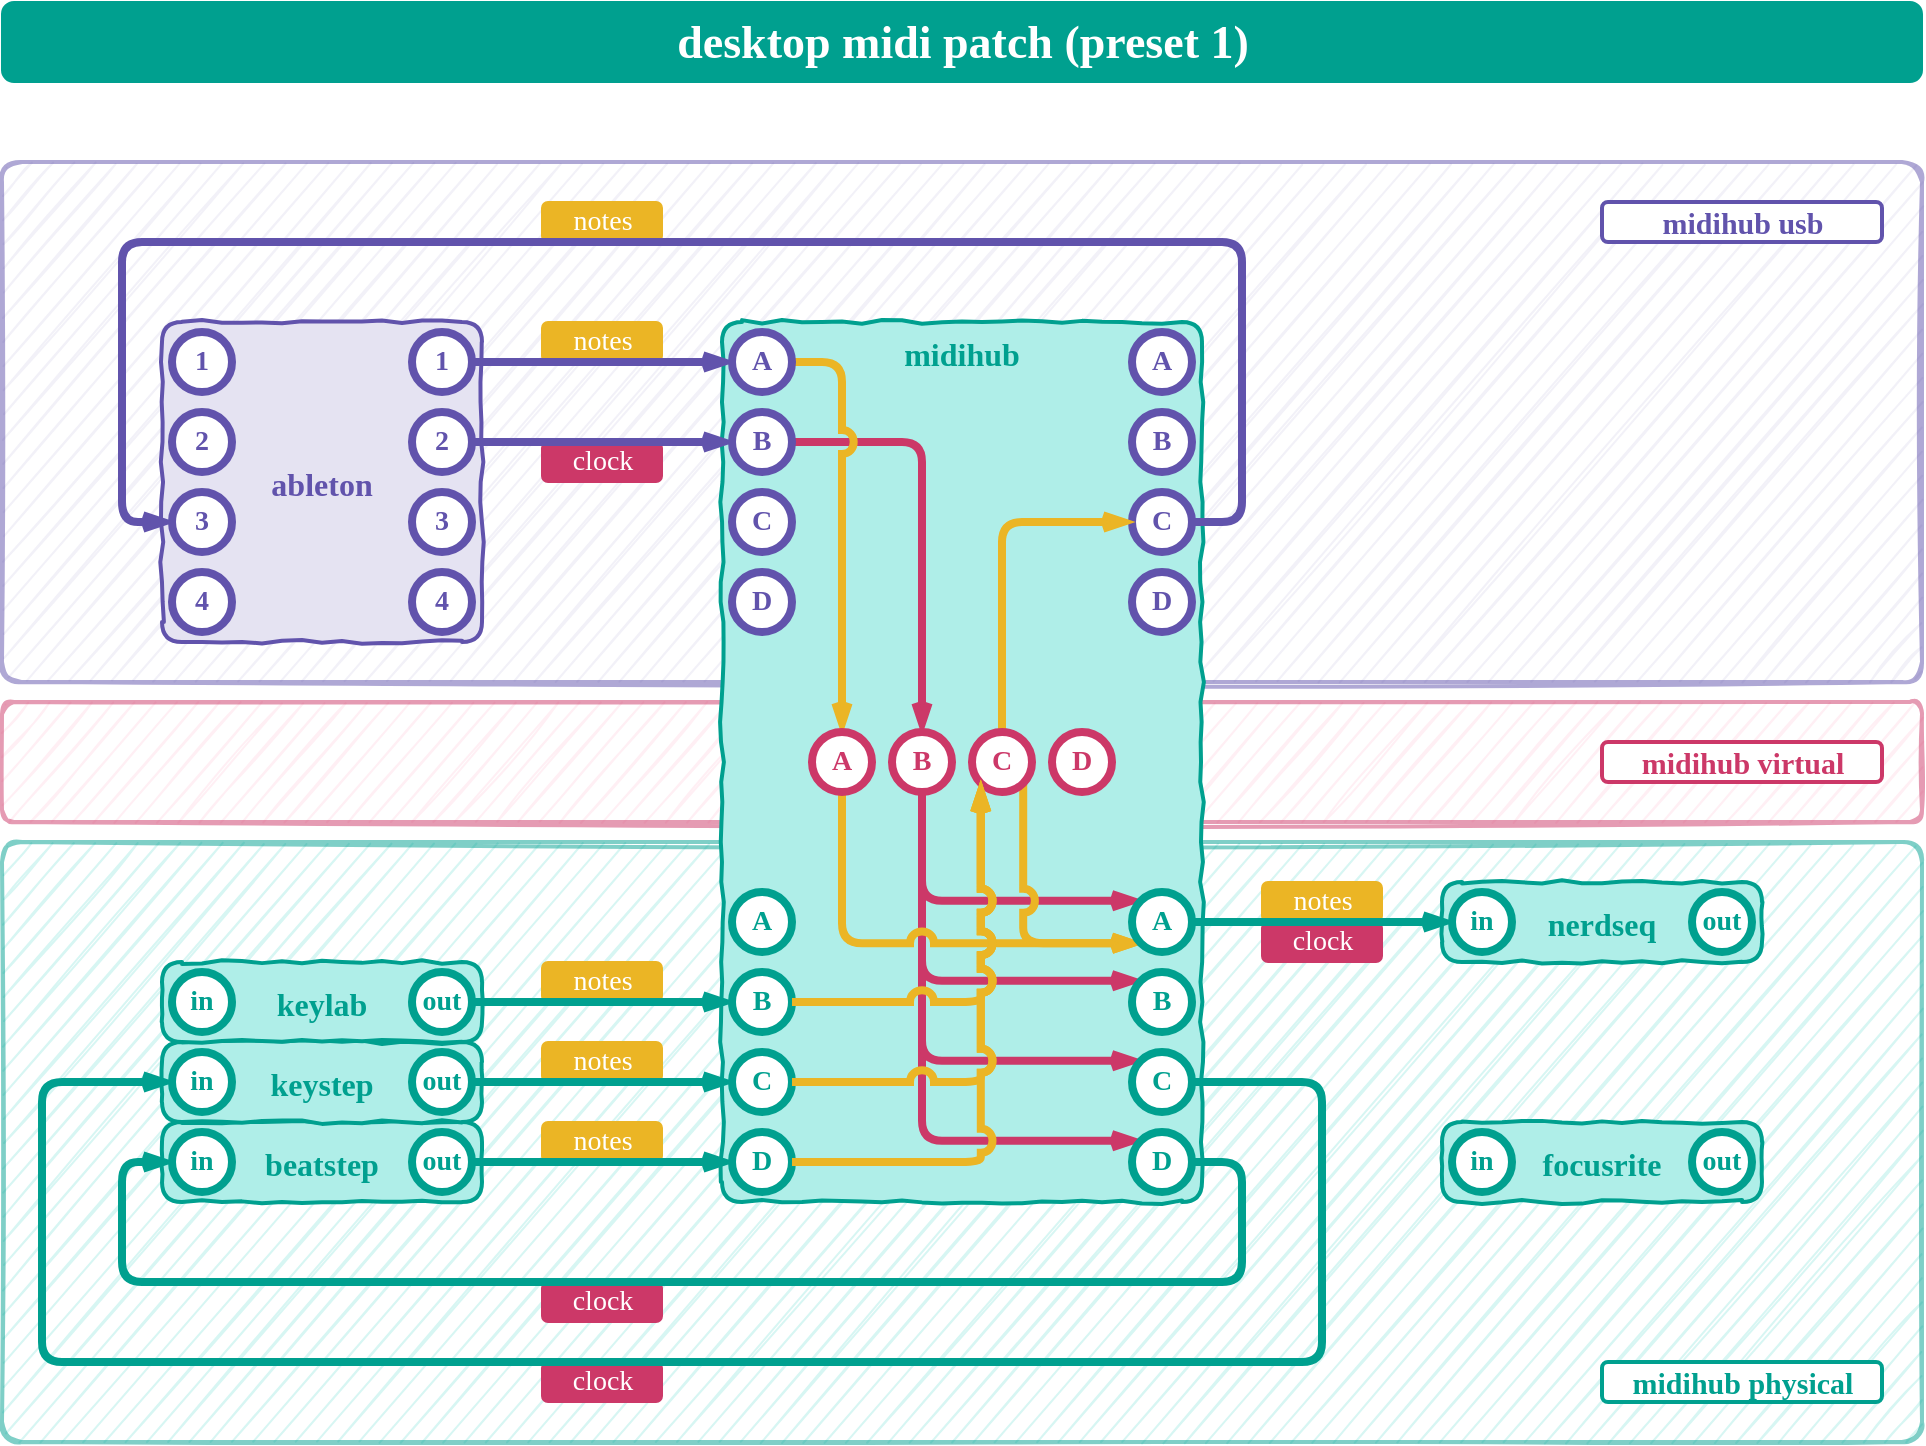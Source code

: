 <mxfile version="16.2.3" type="github" pages="2">
  <diagram id="ttuhspzFaOhHvVqYSoJF" name="midi">
    <mxGraphModel dx="1422" dy="705" grid="1" gridSize="10" guides="1" tooltips="1" connect="1" arrows="1" fold="1" page="1" pageScale="1" pageWidth="1169" pageHeight="827" math="0" shadow="0">
      <root>
        <mxCell id="0" />
        <mxCell id="1" parent="0" />
        <mxCell id="nf4IKxc77gHhz_gf2v5n-7" value="" style="group;fillColor=#E5E3F2;strokeColor=#6153AC;fontColor=#6153AC;fontStyle=1;container=0;strokeWidth=2;perimeterSpacing=0;shadow=0;rounded=1;arcSize=20;imageHeight=24;glass=0;sketch=1;allowArrows=0;verticalAlign=middle;fontFamily=Raleway;fontSource=https%3A%2F%2Ffonts.googleapis.com%2Fcss%3Ffamily%3DRaleway;fontSize=16;labelBackgroundColor=none;labelBorderColor=none;html=0;absoluteArcSize=1;hachureAngle=-41;zigzagOffset=-1;sketchStyle=rough;opacity=50;" vertex="1" connectable="0" parent="1">
          <mxGeometry x="80" y="120" width="960" height="260" as="geometry" />
        </mxCell>
        <mxCell id="nf4IKxc77gHhz_gf2v5n-6" value="" style="group;fillColor=#FFE0EA;strokeColor=#CC3868;fontColor=#CC3868;fontStyle=1;container=0;strokeWidth=2;perimeterSpacing=0;shadow=0;rounded=1;arcSize=10;imageHeight=24;glass=0;sketch=1;allowArrows=0;verticalAlign=middle;fontFamily=Raleway;fontSource=https%3A%2F%2Ffonts.googleapis.com%2Fcss%3Ffamily%3DRaleway;fontSize=16;labelBackgroundColor=none;labelBorderColor=none;html=0;hachureAngle=-41;zigzagOffset=-1;sketchStyle=rough;opacity=50;" vertex="1" connectable="0" parent="1">
          <mxGeometry x="80" y="390" width="960" height="60" as="geometry" />
        </mxCell>
        <mxCell id="nf4IKxc77gHhz_gf2v5n-5" value="" style="group;fillColor=#AFEEE8;strokeColor=#00A08F;fontColor=#00A08F;fontStyle=1;container=0;strokeWidth=2;perimeterSpacing=0;shadow=0;rounded=1;arcSize=20;imageHeight=24;glass=0;sketch=1;allowArrows=0;verticalAlign=middle;fontFamily=Raleway;fontSource=https%3A%2F%2Ffonts.googleapis.com%2Fcss%3Ffamily%3DRaleway;fontSize=16;labelBackgroundColor=none;labelBorderColor=none;html=0;absoluteArcSize=1;hachureAngle=-41;zigzagOffset=-1;sketchStyle=rough;opacity=50;" vertex="1" connectable="0" parent="1">
          <mxGeometry x="80" y="460" width="960" height="300" as="geometry" />
        </mxCell>
        <mxCell id="HC1J_14uREtHX1dTLmVM-93" value="midihub" style="group;fillColor=#AFEEE8;strokeColor=#00A08F;fontColor=#00A08F;fontStyle=1;container=0;strokeWidth=2;perimeterSpacing=0;shadow=0;rounded=1;arcSize=20;imageHeight=24;glass=0;sketch=1;allowArrows=0;verticalAlign=top;fontFamily=Raleway;fontSource=https%3A%2F%2Ffonts.googleapis.com%2Fcss%3Ffamily%3DRaleway;fontSize=16;labelBackgroundColor=none;labelBorderColor=none;html=0;hachureGap=2;hachureAngle=-45;absoluteArcSize=1;sketchStyle=comic;" vertex="1" connectable="0" parent="1">
          <mxGeometry x="440" y="200" width="240" height="440" as="geometry" />
        </mxCell>
        <mxCell id="HC1J_14uREtHX1dTLmVM-192" style="edgeStyle=orthogonalEdgeStyle;shape=connector;rounded=1;sketch=0;jumpStyle=arc;jumpSize=6;orthogonalLoop=1;jettySize=auto;html=1;exitX=0.5;exitY=1;exitDx=0;exitDy=0;entryX=0;entryY=0;entryDx=0;entryDy=0;shadow=0;labelBackgroundColor=default;fontFamily=Helvetica;fontSize=10;fontColor=#CC3868;endArrow=openThin;endFill=0;endSize=6;targetPerimeterSpacing=0;strokeColor=#CC3868;strokeWidth=4;" edge="1" parent="1" source="HC1J_14uREtHX1dTLmVM-180" target="HC1J_14uREtHX1dTLmVM-20">
          <mxGeometry relative="1" as="geometry">
            <Array as="points">
              <mxPoint x="540" y="609" />
            </Array>
          </mxGeometry>
        </mxCell>
        <mxCell id="HC1J_14uREtHX1dTLmVM-189" style="edgeStyle=orthogonalEdgeStyle;shape=connector;rounded=1;sketch=0;jumpStyle=arc;jumpSize=6;orthogonalLoop=1;jettySize=auto;html=1;exitX=0.5;exitY=1;exitDx=0;exitDy=0;entryX=0;entryY=0;entryDx=0;entryDy=0;shadow=0;labelBackgroundColor=default;fontFamily=Helvetica;fontSize=10;fontColor=#CC3868;endArrow=openThin;endFill=0;endSize=6;targetPerimeterSpacing=0;strokeColor=#CC3868;strokeWidth=4;" edge="1" parent="1" source="HC1J_14uREtHX1dTLmVM-180" target="HC1J_14uREtHX1dTLmVM-11">
          <mxGeometry relative="1" as="geometry">
            <Array as="points">
              <mxPoint x="540" y="489" />
            </Array>
          </mxGeometry>
        </mxCell>
        <mxCell id="HC1J_14uREtHX1dTLmVM-190" style="edgeStyle=orthogonalEdgeStyle;shape=connector;rounded=1;sketch=0;jumpStyle=arc;jumpSize=6;orthogonalLoop=1;jettySize=auto;html=1;exitX=0.5;exitY=1;exitDx=0;exitDy=0;shadow=0;labelBackgroundColor=default;fontFamily=Helvetica;fontSize=10;fontColor=#CC3868;endArrow=openThin;endFill=0;endSize=6;targetPerimeterSpacing=0;strokeColor=#CC3868;strokeWidth=4;entryX=0;entryY=0;entryDx=0;entryDy=0;" edge="1" parent="1" source="HC1J_14uREtHX1dTLmVM-180" target="HC1J_14uREtHX1dTLmVM-14">
          <mxGeometry relative="1" as="geometry">
            <mxPoint x="640" y="532" as="targetPoint" />
            <Array as="points">
              <mxPoint x="540" y="529" />
            </Array>
          </mxGeometry>
        </mxCell>
        <mxCell id="HC1J_14uREtHX1dTLmVM-191" style="edgeStyle=orthogonalEdgeStyle;shape=connector;rounded=1;sketch=0;jumpStyle=arc;jumpSize=6;orthogonalLoop=1;jettySize=auto;html=1;exitX=0.5;exitY=1;exitDx=0;exitDy=0;entryX=0;entryY=0;entryDx=0;entryDy=0;shadow=0;labelBackgroundColor=default;fontFamily=Helvetica;fontSize=10;fontColor=#CC3868;endArrow=openThin;endFill=0;endSize=6;targetPerimeterSpacing=0;strokeColor=#CC3868;strokeWidth=4;" edge="1" parent="1" source="HC1J_14uREtHX1dTLmVM-180" target="HC1J_14uREtHX1dTLmVM-17">
          <mxGeometry relative="1" as="geometry">
            <Array as="points">
              <mxPoint x="540" y="569" />
            </Array>
          </mxGeometry>
        </mxCell>
        <mxCell id="HC1J_14uREtHX1dTLmVM-257" value="notes" style="text;html=1;align=center;verticalAlign=middle;resizable=1;points=[];autosize=0;strokeColor=#EBB525;fillColor=#EBB525;fontSize=14;fontFamily=Raleway;fontColor=#FFFFFF;rounded=1;allowArrows=0;spacingLeft=2;spacingRight=2;connectable=0;expand=0;resizeWidth=1;recursiveResize=0;perimeter=none;" vertex="1" parent="1">
          <mxGeometry x="350" y="200" width="60" height="20" as="geometry" />
        </mxCell>
        <mxCell id="HC1J_14uREtHX1dTLmVM-253" value="clock" style="text;html=1;align=center;verticalAlign=middle;resizable=1;points=[];autosize=0;strokeColor=#CC3868;fillColor=#CC3868;fontSize=14;fontFamily=Raleway;fontColor=#FFFFFF;rounded=1;allowArrows=0;spacingLeft=2;spacingRight=2;connectable=0;expand=0;resizeWidth=1;recursiveResize=0;perimeter=none;" vertex="1" parent="1">
          <mxGeometry x="350" y="680" width="60" height="20" as="geometry" />
        </mxCell>
        <mxCell id="HC1J_14uREtHX1dTLmVM-254" value="clock" style="text;html=1;align=center;verticalAlign=middle;resizable=1;points=[];autosize=0;strokeColor=#CC3868;fillColor=#CC3868;fontSize=14;fontFamily=Raleway;fontColor=#FFFFFF;rounded=1;allowArrows=0;spacingLeft=2;spacingRight=2;connectable=0;expand=0;resizeWidth=1;recursiveResize=0;perimeter=none;" vertex="1" parent="1">
          <mxGeometry x="350" y="720" width="60" height="20" as="geometry" />
        </mxCell>
        <mxCell id="HC1J_14uREtHX1dTLmVM-196" value="notes" style="text;html=1;align=center;verticalAlign=middle;resizable=1;points=[];autosize=0;strokeColor=#EBB525;fillColor=#EBB525;fontSize=14;fontFamily=Raleway;fontColor=#FFFFFF;rounded=1;allowArrows=0;spacingLeft=2;spacingRight=2;connectable=0;expand=0;resizeWidth=1;recursiveResize=0;perimeter=none;" vertex="1" parent="1">
          <mxGeometry x="350" y="520" width="60" height="20" as="geometry" />
        </mxCell>
        <mxCell id="HC1J_14uREtHX1dTLmVM-197" value="notes" style="text;html=1;align=center;verticalAlign=middle;resizable=1;points=[];autosize=0;strokeColor=#EBB525;fillColor=#EBB525;fontSize=14;fontFamily=Raleway;fontColor=#FFFFFF;rounded=1;allowArrows=0;spacingLeft=2;spacingRight=2;connectable=0;expand=0;resizeWidth=1;recursiveResize=0;perimeter=none;" vertex="1" parent="1">
          <mxGeometry x="350" y="560" width="60" height="20" as="geometry" />
        </mxCell>
        <mxCell id="HC1J_14uREtHX1dTLmVM-198" value="notes" style="text;html=1;align=center;verticalAlign=middle;resizable=1;points=[];autosize=0;strokeColor=#EBB525;fillColor=#EBB525;fontSize=14;fontFamily=Raleway;fontColor=#FFFFFF;rounded=1;allowArrows=0;spacingLeft=2;spacingRight=2;connectable=0;expand=0;resizeWidth=1;recursiveResize=0;perimeter=none;" vertex="1" parent="1">
          <mxGeometry x="350" y="600" width="60" height="20" as="geometry" />
        </mxCell>
        <mxCell id="HC1J_14uREtHX1dTLmVM-173" value="clock" style="text;html=1;align=center;verticalAlign=middle;resizable=1;points=[];autosize=0;strokeColor=#CC3868;fillColor=#CC3868;fontSize=14;fontFamily=Raleway;fontColor=#FFFFFF;rounded=1;allowArrows=0;spacingLeft=2;spacingRight=2;connectable=0;expand=0;resizeWidth=1;recursiveResize=0;perimeter=none;" vertex="1" parent="1">
          <mxGeometry x="710" y="500" width="60" height="20" as="geometry" />
        </mxCell>
        <mxCell id="HC1J_14uREtHX1dTLmVM-174" value="notes" style="text;html=1;align=center;verticalAlign=middle;resizable=1;points=[];autosize=0;strokeColor=#EBB525;fillColor=#EBB525;fontSize=14;fontFamily=Raleway;fontColor=#FFFFFF;rounded=1;allowArrows=0;spacingLeft=2;spacingRight=2;connectable=0;expand=0;resizeWidth=1;recursiveResize=0;perimeter=none;" vertex="1" parent="1">
          <mxGeometry x="710" y="480" width="60" height="20" as="geometry" />
        </mxCell>
        <mxCell id="HC1J_14uREtHX1dTLmVM-94" value="nerdseq" style="group;fillColor=#AFEEE8;strokeColor=#00A08F;fontColor=#00A08F;fontStyle=1;container=0;strokeWidth=2;perimeterSpacing=0;shadow=0;rounded=1;arcSize=20;imageHeight=24;glass=0;sketch=1;allowArrows=0;verticalAlign=middle;fontFamily=Raleway;fontSource=https%3A%2F%2Ffonts.googleapis.com%2Fcss%3Ffamily%3DRaleway;fontSize=16;labelBackgroundColor=none;labelBorderColor=none;html=0;hachureGap=2;hachureAngle=-45;absoluteArcSize=1;sketchStyle=comic;" vertex="1" connectable="0" parent="1">
          <mxGeometry x="800" y="480" width="160" height="40" as="geometry" />
        </mxCell>
        <mxCell id="HC1J_14uREtHX1dTLmVM-92" value="beatstep" style="group;fillColor=#AFEEE8;strokeColor=#00A08F;fontColor=#00A08F;fontStyle=1;container=0;strokeWidth=2;perimeterSpacing=0;shadow=0;rounded=1;arcSize=20;imageHeight=24;glass=0;sketch=1;allowArrows=0;verticalAlign=middle;fontFamily=Raleway;fontSource=https%3A%2F%2Ffonts.googleapis.com%2Fcss%3Ffamily%3DRaleway;fontSize=16;labelBackgroundColor=none;labelBorderColor=none;html=0;hachureGap=2;hachureAngle=-45;absoluteArcSize=1;sketchStyle=comic;" vertex="1" connectable="0" parent="1">
          <mxGeometry x="160" y="600" width="160" height="40" as="geometry" />
        </mxCell>
        <mxCell id="HC1J_14uREtHX1dTLmVM-91" value="keystep" style="group;fillColor=#AFEEE8;strokeColor=#00A08F;fontColor=#00A08F;fontStyle=1;container=0;strokeWidth=2;perimeterSpacing=0;shadow=0;rounded=1;arcSize=20;imageHeight=24;glass=0;sketch=1;allowArrows=0;verticalAlign=middle;fontFamily=Raleway;fontSource=https%3A%2F%2Ffonts.googleapis.com%2Fcss%3Ffamily%3DRaleway;fontSize=16;labelBackgroundColor=none;labelBorderColor=none;html=0;hachureGap=2;hachureAngle=-45;absoluteArcSize=1;sketchStyle=comic;" vertex="1" connectable="0" parent="1">
          <mxGeometry x="160" y="560" width="160" height="40" as="geometry" />
        </mxCell>
        <mxCell id="HC1J_14uREtHX1dTLmVM-90" value="keylab" style="group;fillColor=#AFEEE8;strokeColor=#00A08F;fontColor=#00A08F;fontStyle=1;container=0;strokeWidth=2;perimeterSpacing=0;shadow=0;rounded=1;arcSize=20;imageHeight=24;glass=0;sketch=1;allowArrows=0;verticalAlign=middle;fontFamily=Raleway;fontSource=https%3A%2F%2Ffonts.googleapis.com%2Fcss%3Ffamily%3DRaleway;fontSize=16;labelBackgroundColor=none;labelBorderColor=none;html=0;hachureGap=2;hachureAngle=-45;absoluteArcSize=1;sketchStyle=comic;" vertex="1" connectable="0" parent="1">
          <mxGeometry x="160" y="520" width="160" height="40" as="geometry" />
        </mxCell>
        <mxCell id="HC1J_14uREtHX1dTLmVM-89" value="focusrite" style="group;fillColor=#AFEEE8;strokeColor=#00A08F;fontColor=#00A08F;fontStyle=1;container=0;strokeWidth=2;perimeterSpacing=0;shadow=0;rounded=1;arcSize=20;imageHeight=24;glass=0;sketch=1;allowArrows=0;verticalAlign=middle;fontFamily=Raleway;fontSource=https%3A%2F%2Ffonts.googleapis.com%2Fcss%3Ffamily%3DRaleway;fontSize=16;labelBackgroundColor=none;labelBorderColor=none;html=0;hachureGap=2;hachureAngle=-45;absoluteArcSize=1;sketchStyle=comic;" vertex="1" connectable="0" parent="1">
          <mxGeometry x="800" y="600" width="160" height="40" as="geometry" />
        </mxCell>
        <mxCell id="HC1J_14uREtHX1dTLmVM-78" value="clock" style="text;html=1;align=center;verticalAlign=middle;resizable=1;points=[];autosize=0;strokeColor=#CC3868;fillColor=#CC3868;fontSize=14;fontFamily=Raleway;fontColor=#FFFFFF;rounded=1;allowArrows=0;spacingLeft=2;spacingRight=2;connectable=0;expand=0;resizeWidth=1;recursiveResize=0;perimeter=none;" vertex="1" parent="1">
          <mxGeometry x="350" y="260" width="60" height="20" as="geometry" />
        </mxCell>
        <mxCell id="HC1J_14uREtHX1dTLmVM-2" value="" style="group" vertex="1" connectable="0" parent="1">
          <mxGeometry x="160" y="560" width="40" height="40" as="geometry" />
        </mxCell>
        <mxCell id="HC1J_14uREtHX1dTLmVM-3" value="" style="rounded=0;whiteSpace=wrap;html=1;labelBackgroundColor=none;comic=0;sketch=0;fontFamily=Courier New;fontSize=12;fontColor=#457B9D;strokeColor=none;strokeWidth=5;fillColor=none;resizable=0;noLabel=1;connectable=0;allowArrows=0;snapToPoint=0;fixDash=1;container=0;expand=0;backgroundOutline=0;movable=0;movableLabel=0;" vertex="1" parent="HC1J_14uREtHX1dTLmVM-2">
          <mxGeometry width="40" height="40" as="geometry" />
        </mxCell>
        <mxCell id="HC1J_14uREtHX1dTLmVM-4" value="in" style="ellipse;aspect=fixed;rounded=0;labelBackgroundColor=none;fontFamily=Raleway;fontSize=14;strokeColor=#00A08F;strokeWidth=4;fillColor=default;align=center;verticalAlign=middle;whiteSpace=wrap;html=1;spacing=0;spacingLeft=0;fontColor=#00A08F;backgroundOutline=0;collapsible=0;dropTarget=0;container=1;perimeter=ellipsePerimeter;fixDash=1;fontStyle=1;metaEdit=0;resizable=0;moveCells=0;comic=0;allowArrows=0;fontSource=https%3A%2F%2Ffonts.googleapis.com%2Fcss%3Ffamily%3DRaleway;" vertex="1" parent="HC1J_14uREtHX1dTLmVM-2">
          <mxGeometry x="5" y="5" width="30" height="30" as="geometry" />
        </mxCell>
        <mxCell id="HC1J_14uREtHX1dTLmVM-5" value="" style="group" vertex="1" connectable="0" parent="1">
          <mxGeometry x="280" y="560" width="40" height="40" as="geometry" />
        </mxCell>
        <mxCell id="HC1J_14uREtHX1dTLmVM-6" value="" style="rounded=0;whiteSpace=wrap;html=1;labelBackgroundColor=none;comic=0;sketch=0;fontFamily=Courier New;fontSize=12;fontColor=#457B9D;strokeColor=none;strokeWidth=5;fillColor=none;resizable=0;noLabel=1;connectable=0;allowArrows=0;snapToPoint=0;fixDash=1;container=0;expand=0;backgroundOutline=0;movable=0;movableLabel=0;" vertex="1" parent="HC1J_14uREtHX1dTLmVM-5">
          <mxGeometry width="40" height="40" as="geometry" />
        </mxCell>
        <mxCell id="HC1J_14uREtHX1dTLmVM-7" value="out" style="ellipse;aspect=fixed;rounded=0;labelBackgroundColor=none;fontFamily=Raleway;fontSize=14;strokeColor=#00A08F;strokeWidth=4;fillColor=default;align=center;verticalAlign=middle;whiteSpace=wrap;html=1;spacing=0;spacingLeft=0;fontColor=#00A08F;backgroundOutline=0;collapsible=0;dropTarget=0;container=1;perimeter=ellipsePerimeter;fixDash=1;fontStyle=1;metaEdit=0;resizable=0;moveCells=0;comic=0;allowArrows=0;fontSource=https%3A%2F%2Ffonts.googleapis.com%2Fcss%3Ffamily%3DRaleway;" vertex="1" parent="HC1J_14uREtHX1dTLmVM-5">
          <mxGeometry x="5" y="5" width="30" height="30" as="geometry" />
        </mxCell>
        <mxCell id="HC1J_14uREtHX1dTLmVM-33" value="" style="group" vertex="1" connectable="0" parent="1">
          <mxGeometry x="440" y="480" width="40" height="40" as="geometry" />
        </mxCell>
        <mxCell id="HC1J_14uREtHX1dTLmVM-34" value="" style="rounded=0;whiteSpace=wrap;html=1;labelBackgroundColor=none;comic=0;sketch=0;fontFamily=Courier New;fontSize=12;fontColor=#457B9D;strokeColor=none;strokeWidth=5;fillColor=none;resizable=0;noLabel=1;connectable=0;allowArrows=0;snapToPoint=0;fixDash=1;container=0;expand=0;backgroundOutline=0;movable=0;movableLabel=0;" vertex="1" parent="HC1J_14uREtHX1dTLmVM-33">
          <mxGeometry width="40" height="40" as="geometry" />
        </mxCell>
        <mxCell id="HC1J_14uREtHX1dTLmVM-35" value="A" style="ellipse;aspect=fixed;rounded=0;labelBackgroundColor=none;fontFamily=Raleway;fontSize=14;strokeColor=#00A08F;strokeWidth=4;fillColor=default;align=center;verticalAlign=middle;whiteSpace=wrap;html=1;spacing=0;spacingLeft=0;fontColor=#00A08F;backgroundOutline=0;collapsible=0;dropTarget=0;container=1;perimeter=ellipsePerimeter;fixDash=1;fontStyle=1;metaEdit=0;resizable=0;moveCells=0;comic=0;allowArrows=0;fontSource=https%3A%2F%2Ffonts.googleapis.com%2Fcss%3Ffamily%3DRaleway;" vertex="1" parent="HC1J_14uREtHX1dTLmVM-33">
          <mxGeometry x="5" y="5" width="30" height="30" as="geometry" />
        </mxCell>
        <mxCell id="HC1J_14uREtHX1dTLmVM-46" value="" style="group" vertex="1" connectable="0" parent="1">
          <mxGeometry x="160" y="520" width="40" height="40" as="geometry" />
        </mxCell>
        <mxCell id="HC1J_14uREtHX1dTLmVM-47" value="" style="rounded=0;whiteSpace=wrap;html=1;labelBackgroundColor=none;comic=0;sketch=0;fontFamily=Courier New;fontSize=12;fontColor=#457B9D;strokeColor=none;strokeWidth=5;fillColor=none;resizable=0;noLabel=1;connectable=0;allowArrows=0;snapToPoint=0;fixDash=1;container=0;expand=0;backgroundOutline=0;movable=0;movableLabel=0;" vertex="1" parent="HC1J_14uREtHX1dTLmVM-46">
          <mxGeometry width="40" height="40" as="geometry" />
        </mxCell>
        <mxCell id="HC1J_14uREtHX1dTLmVM-48" value="in" style="ellipse;aspect=fixed;rounded=0;labelBackgroundColor=none;fontFamily=Raleway;fontSize=14;strokeColor=#00A08F;strokeWidth=4;fillColor=default;align=center;verticalAlign=middle;whiteSpace=wrap;html=1;spacing=0;spacingLeft=0;fontColor=#00A08F;backgroundOutline=0;collapsible=0;dropTarget=0;container=1;perimeter=ellipsePerimeter;fixDash=1;fontStyle=1;metaEdit=0;resizable=0;moveCells=0;comic=0;allowArrows=0;fontSource=https%3A%2F%2Ffonts.googleapis.com%2Fcss%3Ffamily%3DRaleway;" vertex="1" parent="HC1J_14uREtHX1dTLmVM-46">
          <mxGeometry x="5" y="5" width="30" height="30" as="geometry" />
        </mxCell>
        <mxCell id="HC1J_14uREtHX1dTLmVM-49" value="" style="group" vertex="1" connectable="0" parent="1">
          <mxGeometry x="280" y="520" width="40" height="40" as="geometry" />
        </mxCell>
        <mxCell id="HC1J_14uREtHX1dTLmVM-50" value="" style="rounded=0;whiteSpace=wrap;html=1;labelBackgroundColor=none;comic=0;sketch=0;fontFamily=Courier New;fontSize=12;fontColor=#457B9D;strokeColor=none;strokeWidth=5;fillColor=none;resizable=0;noLabel=1;connectable=0;allowArrows=0;snapToPoint=0;fixDash=1;container=0;expand=0;backgroundOutline=0;movable=0;movableLabel=0;" vertex="1" parent="HC1J_14uREtHX1dTLmVM-49">
          <mxGeometry width="40" height="40" as="geometry" />
        </mxCell>
        <mxCell id="HC1J_14uREtHX1dTLmVM-51" value="out" style="ellipse;aspect=fixed;rounded=0;labelBackgroundColor=none;fontFamily=Raleway;fontSize=14;strokeColor=#00A08F;strokeWidth=4;fillColor=default;align=center;verticalAlign=middle;whiteSpace=wrap;html=1;spacing=0;spacingLeft=0;fontColor=#00A08F;backgroundOutline=0;collapsible=0;dropTarget=0;container=1;perimeter=ellipsePerimeter;fixDash=1;fontStyle=1;metaEdit=0;resizable=0;moveCells=0;comic=0;allowArrows=0;fontSource=https%3A%2F%2Ffonts.googleapis.com%2Fcss%3Ffamily%3DRaleway;" vertex="1" parent="HC1J_14uREtHX1dTLmVM-49">
          <mxGeometry x="5" y="5" width="30" height="30" as="geometry" />
        </mxCell>
        <mxCell id="HC1J_14uREtHX1dTLmVM-53" value="" style="group" vertex="1" connectable="0" parent="1">
          <mxGeometry x="800" y="600" width="40" height="40" as="geometry" />
        </mxCell>
        <mxCell id="HC1J_14uREtHX1dTLmVM-54" value="" style="rounded=0;whiteSpace=wrap;html=1;labelBackgroundColor=none;comic=0;sketch=0;fontFamily=Courier New;fontSize=12;fontColor=#457B9D;strokeColor=none;strokeWidth=5;fillColor=none;resizable=0;noLabel=1;connectable=0;allowArrows=0;snapToPoint=0;fixDash=1;container=0;expand=0;backgroundOutline=0;movable=0;movableLabel=0;" vertex="1" parent="HC1J_14uREtHX1dTLmVM-53">
          <mxGeometry width="40" height="40" as="geometry" />
        </mxCell>
        <mxCell id="HC1J_14uREtHX1dTLmVM-55" value="in" style="ellipse;aspect=fixed;rounded=0;labelBackgroundColor=none;fontFamily=Raleway;fontSize=14;strokeColor=#00A08F;strokeWidth=4;fillColor=default;align=center;verticalAlign=middle;whiteSpace=wrap;html=1;spacing=0;spacingLeft=0;fontColor=#00A08F;backgroundOutline=0;collapsible=0;dropTarget=0;container=1;perimeter=ellipsePerimeter;fixDash=1;fontStyle=1;metaEdit=0;resizable=0;moveCells=0;comic=0;allowArrows=0;fontSource=https%3A%2F%2Ffonts.googleapis.com%2Fcss%3Ffamily%3DRaleway;" vertex="1" parent="HC1J_14uREtHX1dTLmVM-53">
          <mxGeometry x="5" y="5" width="30" height="30" as="geometry" />
        </mxCell>
        <mxCell id="HC1J_14uREtHX1dTLmVM-56" value="" style="group" vertex="1" connectable="0" parent="1">
          <mxGeometry x="920" y="600" width="40" height="40" as="geometry" />
        </mxCell>
        <mxCell id="HC1J_14uREtHX1dTLmVM-57" value="" style="rounded=0;whiteSpace=wrap;html=1;labelBackgroundColor=none;comic=0;sketch=0;fontFamily=Courier New;fontSize=12;fontColor=#457B9D;strokeColor=none;strokeWidth=5;fillColor=none;resizable=0;noLabel=1;connectable=0;allowArrows=0;snapToPoint=0;fixDash=1;container=0;expand=0;backgroundOutline=0;movable=0;movableLabel=0;" vertex="1" parent="HC1J_14uREtHX1dTLmVM-56">
          <mxGeometry width="40" height="40" as="geometry" />
        </mxCell>
        <mxCell id="HC1J_14uREtHX1dTLmVM-58" value="out" style="ellipse;aspect=fixed;rounded=0;labelBackgroundColor=none;fontFamily=Raleway;fontSize=14;strokeColor=#00A08F;strokeWidth=4;fillColor=default;align=center;verticalAlign=middle;whiteSpace=wrap;html=1;spacing=0;spacingLeft=0;fontColor=#00A08F;backgroundOutline=0;collapsible=0;dropTarget=0;container=1;perimeter=ellipsePerimeter;fixDash=1;fontStyle=1;metaEdit=0;resizable=0;moveCells=0;comic=0;allowArrows=0;fontSource=https%3A%2F%2Ffonts.googleapis.com%2Fcss%3Ffamily%3DRaleway;" vertex="1" parent="HC1J_14uREtHX1dTLmVM-56">
          <mxGeometry x="5" y="5" width="30" height="30" as="geometry" />
        </mxCell>
        <mxCell id="HC1J_14uREtHX1dTLmVM-61" value="" style="group" vertex="1" connectable="0" parent="1">
          <mxGeometry x="160" y="600" width="40" height="40" as="geometry" />
        </mxCell>
        <mxCell id="HC1J_14uREtHX1dTLmVM-62" value="" style="rounded=0;whiteSpace=wrap;html=1;labelBackgroundColor=none;comic=0;sketch=0;fontFamily=Courier New;fontSize=12;fontColor=#457B9D;strokeColor=none;strokeWidth=5;fillColor=none;resizable=0;noLabel=1;connectable=0;allowArrows=0;snapToPoint=0;fixDash=1;container=0;expand=0;backgroundOutline=0;movable=0;movableLabel=0;" vertex="1" parent="HC1J_14uREtHX1dTLmVM-61">
          <mxGeometry width="40" height="40" as="geometry" />
        </mxCell>
        <mxCell id="HC1J_14uREtHX1dTLmVM-63" value="in" style="ellipse;aspect=fixed;rounded=0;labelBackgroundColor=none;fontFamily=Raleway;fontSize=14;strokeColor=#00A08F;strokeWidth=4;fillColor=default;align=center;verticalAlign=middle;whiteSpace=wrap;html=1;spacing=0;spacingLeft=0;fontColor=#00A08F;backgroundOutline=0;collapsible=0;dropTarget=0;container=1;perimeter=ellipsePerimeter;fixDash=1;fontStyle=1;metaEdit=0;resizable=0;moveCells=0;comic=0;allowArrows=0;fontSource=https%3A%2F%2Ffonts.googleapis.com%2Fcss%3Ffamily%3DRaleway;" vertex="1" parent="HC1J_14uREtHX1dTLmVM-61">
          <mxGeometry x="5" y="5" width="30" height="30" as="geometry" />
        </mxCell>
        <mxCell id="HC1J_14uREtHX1dTLmVM-64" value="" style="group" vertex="1" connectable="0" parent="1">
          <mxGeometry x="280" y="600" width="40" height="40" as="geometry" />
        </mxCell>
        <mxCell id="HC1J_14uREtHX1dTLmVM-65" value="" style="rounded=0;whiteSpace=wrap;html=1;labelBackgroundColor=none;comic=0;sketch=0;fontFamily=Courier New;fontSize=12;fontColor=#457B9D;strokeColor=none;strokeWidth=5;fillColor=none;resizable=0;noLabel=1;connectable=0;allowArrows=0;snapToPoint=0;fixDash=1;container=0;expand=0;backgroundOutline=0;movable=0;movableLabel=0;" vertex="1" parent="HC1J_14uREtHX1dTLmVM-64">
          <mxGeometry width="40" height="40" as="geometry" />
        </mxCell>
        <mxCell id="HC1J_14uREtHX1dTLmVM-66" value="out" style="ellipse;aspect=fixed;rounded=0;labelBackgroundColor=none;fontFamily=Raleway;fontSize=14;strokeColor=#00A08F;strokeWidth=4;fillColor=default;align=center;verticalAlign=middle;whiteSpace=wrap;html=1;spacing=0;spacingLeft=0;fontColor=#00A08F;backgroundOutline=0;collapsible=0;dropTarget=0;container=1;perimeter=ellipsePerimeter;fixDash=1;fontStyle=1;metaEdit=0;resizable=0;moveCells=0;comic=0;allowArrows=0;fontSource=https%3A%2F%2Ffonts.googleapis.com%2Fcss%3Ffamily%3DRaleway;" vertex="1" parent="HC1J_14uREtHX1dTLmVM-64">
          <mxGeometry x="5" y="5" width="30" height="30" as="geometry" />
        </mxCell>
        <mxCell id="HC1J_14uREtHX1dTLmVM-81" value="" style="group" vertex="1" connectable="0" parent="1">
          <mxGeometry x="800" y="480" width="40" height="40" as="geometry" />
        </mxCell>
        <mxCell id="HC1J_14uREtHX1dTLmVM-82" value="" style="rounded=0;whiteSpace=wrap;html=1;labelBackgroundColor=none;comic=0;sketch=0;fontFamily=Courier New;fontSize=12;fontColor=#457B9D;strokeColor=none;strokeWidth=5;fillColor=none;resizable=0;noLabel=1;connectable=0;allowArrows=0;snapToPoint=0;fixDash=1;container=0;expand=0;backgroundOutline=0;movable=0;movableLabel=0;" vertex="1" parent="HC1J_14uREtHX1dTLmVM-81">
          <mxGeometry width="40" height="40" as="geometry" />
        </mxCell>
        <mxCell id="HC1J_14uREtHX1dTLmVM-83" value="in" style="ellipse;aspect=fixed;rounded=0;labelBackgroundColor=none;fontFamily=Raleway;fontSize=14;strokeColor=#00A08F;strokeWidth=4;fillColor=default;align=center;verticalAlign=middle;whiteSpace=wrap;html=1;spacing=0;spacingLeft=0;fontColor=#00A08F;backgroundOutline=0;collapsible=0;dropTarget=0;container=1;perimeter=ellipsePerimeter;fixDash=1;fontStyle=1;metaEdit=0;resizable=0;moveCells=0;comic=0;allowArrows=0;fontSource=https%3A%2F%2Ffonts.googleapis.com%2Fcss%3Ffamily%3DRaleway;" vertex="1" parent="HC1J_14uREtHX1dTLmVM-81">
          <mxGeometry x="5" y="5" width="30" height="30" as="geometry" />
        </mxCell>
        <mxCell id="HC1J_14uREtHX1dTLmVM-84" value="" style="group" vertex="1" connectable="0" parent="1">
          <mxGeometry x="920" y="480" width="40" height="40" as="geometry" />
        </mxCell>
        <mxCell id="HC1J_14uREtHX1dTLmVM-85" value="" style="rounded=0;whiteSpace=wrap;html=1;labelBackgroundColor=none;comic=0;sketch=0;fontFamily=Courier New;fontSize=12;fontColor=#457B9D;strokeColor=none;strokeWidth=5;fillColor=none;resizable=0;noLabel=1;connectable=0;allowArrows=0;snapToPoint=0;fixDash=1;container=0;expand=0;backgroundOutline=0;movable=0;movableLabel=0;" vertex="1" parent="HC1J_14uREtHX1dTLmVM-84">
          <mxGeometry width="40" height="40" as="geometry" />
        </mxCell>
        <mxCell id="HC1J_14uREtHX1dTLmVM-86" value="out" style="ellipse;aspect=fixed;rounded=0;labelBackgroundColor=none;fontFamily=Raleway;fontSize=14;strokeColor=#00A08F;strokeWidth=4;fillColor=default;align=center;verticalAlign=middle;whiteSpace=wrap;html=1;spacing=0;spacingLeft=0;fontColor=#00A08F;backgroundOutline=0;collapsible=0;dropTarget=0;container=1;perimeter=ellipsePerimeter;fixDash=1;fontStyle=1;metaEdit=0;resizable=0;moveCells=0;comic=0;allowArrows=0;fontSource=https%3A%2F%2Ffonts.googleapis.com%2Fcss%3Ffamily%3DRaleway;" vertex="1" parent="HC1J_14uREtHX1dTLmVM-84">
          <mxGeometry x="5" y="5" width="30" height="30" as="geometry" />
        </mxCell>
        <mxCell id="HC1J_14uREtHX1dTLmVM-88" value="desktop midi patch (preset 1)" style="text;html=1;align=center;verticalAlign=middle;resizable=1;points=[];autosize=0;strokeColor=#00A08F;fillColor=#00A08F;fontSize=23;fontFamily=Raleway;fontColor=#FFFFFF;rounded=1;allowArrows=0;spacingLeft=2;spacingRight=2;connectable=0;expand=0;resizeWidth=1;recursiveResize=0;perimeter=none;fontSource=https%3A%2F%2Ffonts.googleapis.com%2Fcss%3Ffamily%3DRaleway;fontStyle=1" vertex="1" parent="1">
          <mxGeometry x="80" y="40" width="960" height="40" as="geometry" />
        </mxCell>
        <mxCell id="HC1J_14uREtHX1dTLmVM-114" value="ableton" style="group;fillColor=#E5E3F2;strokeColor=#6153AC;fontColor=#6153AC;fontStyle=1;container=0;strokeWidth=2;perimeterSpacing=0;shadow=0;rounded=1;arcSize=20;imageHeight=24;glass=0;sketch=1;allowArrows=0;verticalAlign=middle;fontFamily=Raleway;fontSource=https%3A%2F%2Ffonts.googleapis.com%2Fcss%3Ffamily%3DRaleway;fontSize=16;labelBackgroundColor=none;labelBorderColor=none;html=0;hachureGap=2;hachureAngle=-45;absoluteArcSize=1;sketchStyle=comic;" vertex="1" connectable="0" parent="1">
          <mxGeometry x="160" y="200" width="160" height="160" as="geometry" />
        </mxCell>
        <mxCell id="HC1J_14uREtHX1dTLmVM-115" value="" style="group;fontFamily=Helvetica;fontSize=10;fontColor=default;" vertex="1" connectable="0" parent="1">
          <mxGeometry x="280" y="200" width="40" height="40" as="geometry" />
        </mxCell>
        <mxCell id="HC1J_14uREtHX1dTLmVM-116" value="" style="rounded=0;whiteSpace=wrap;html=1;labelBackgroundColor=none;comic=0;sketch=0;fontFamily=Courier New;fontSize=12;fontColor=#457B9D;strokeColor=none;strokeWidth=5;fillColor=none;resizable=0;noLabel=1;connectable=0;allowArrows=0;snapToPoint=0;fixDash=1;container=0;expand=0;backgroundOutline=0;movable=0;movableLabel=0;" vertex="1" parent="HC1J_14uREtHX1dTLmVM-115">
          <mxGeometry width="40" height="40" as="geometry" />
        </mxCell>
        <mxCell id="HC1J_14uREtHX1dTLmVM-117" value="1" style="ellipse;aspect=fixed;rounded=0;labelBackgroundColor=none;fontFamily=Raleway;fontSize=14;strokeColor=#6153AC;strokeWidth=4;fillColor=default;align=center;verticalAlign=middle;whiteSpace=wrap;html=1;spacing=0;spacingLeft=0;fontColor=#6153AC;backgroundOutline=0;collapsible=0;dropTarget=0;container=1;perimeter=ellipsePerimeter;fixDash=1;fontStyle=1;metaEdit=0;resizable=0;moveCells=0;comic=0;allowArrows=0;fontSource=https%3A%2F%2Ffonts.googleapis.com%2Fcss%3Ffamily%3DRaleway;" vertex="1" parent="HC1J_14uREtHX1dTLmVM-115">
          <mxGeometry x="5" y="5" width="30" height="30" as="geometry" />
        </mxCell>
        <mxCell id="HC1J_14uREtHX1dTLmVM-118" value="" style="group;fontFamily=Helvetica;fontSize=10;fontColor=default;" vertex="1" connectable="0" parent="1">
          <mxGeometry x="280" y="240" width="40" height="40" as="geometry" />
        </mxCell>
        <mxCell id="HC1J_14uREtHX1dTLmVM-119" value="" style="rounded=0;whiteSpace=wrap;html=1;labelBackgroundColor=none;comic=0;sketch=0;fontFamily=Courier New;fontSize=12;fontColor=#457B9D;strokeColor=none;strokeWidth=5;fillColor=none;resizable=0;noLabel=1;connectable=0;allowArrows=0;snapToPoint=0;fixDash=1;container=0;expand=0;backgroundOutline=0;movable=0;movableLabel=0;" vertex="1" parent="HC1J_14uREtHX1dTLmVM-118">
          <mxGeometry width="40" height="40" as="geometry" />
        </mxCell>
        <mxCell id="HC1J_14uREtHX1dTLmVM-120" value="2" style="ellipse;aspect=fixed;rounded=0;labelBackgroundColor=none;fontFamily=Raleway;fontSize=14;strokeColor=#6153AC;strokeWidth=4;fillColor=default;align=center;verticalAlign=middle;whiteSpace=wrap;html=1;spacing=0;spacingLeft=0;fontColor=#6153AC;backgroundOutline=0;collapsible=0;dropTarget=0;container=1;perimeter=ellipsePerimeter;fixDash=1;fontStyle=1;metaEdit=0;resizable=0;moveCells=0;comic=0;allowArrows=0;fontSource=https%3A%2F%2Ffonts.googleapis.com%2Fcss%3Ffamily%3DRaleway;" vertex="1" parent="HC1J_14uREtHX1dTLmVM-118">
          <mxGeometry x="5" y="5" width="30" height="30" as="geometry" />
        </mxCell>
        <mxCell id="HC1J_14uREtHX1dTLmVM-121" value="" style="group;fontFamily=Helvetica;fontSize=10;fontColor=default;" vertex="1" connectable="0" parent="1">
          <mxGeometry x="280" y="280" width="40" height="40" as="geometry" />
        </mxCell>
        <mxCell id="HC1J_14uREtHX1dTLmVM-122" value="" style="rounded=0;whiteSpace=wrap;html=1;labelBackgroundColor=none;comic=0;sketch=0;fontFamily=Courier New;fontSize=12;fontColor=#457B9D;strokeColor=none;strokeWidth=5;fillColor=none;resizable=0;noLabel=1;connectable=0;allowArrows=0;snapToPoint=0;fixDash=1;container=0;expand=0;backgroundOutline=0;movable=0;movableLabel=0;" vertex="1" parent="HC1J_14uREtHX1dTLmVM-121">
          <mxGeometry width="40" height="40" as="geometry" />
        </mxCell>
        <mxCell id="HC1J_14uREtHX1dTLmVM-123" value="3" style="ellipse;aspect=fixed;rounded=0;labelBackgroundColor=none;fontFamily=Raleway;fontSize=14;strokeColor=#6153AC;strokeWidth=4;fillColor=default;align=center;verticalAlign=middle;whiteSpace=wrap;html=1;spacing=0;spacingLeft=0;fontColor=#6153AC;backgroundOutline=0;collapsible=0;dropTarget=0;container=1;perimeter=ellipsePerimeter;fixDash=1;fontStyle=1;metaEdit=0;resizable=0;moveCells=0;comic=0;allowArrows=0;fontSource=https%3A%2F%2Ffonts.googleapis.com%2Fcss%3Ffamily%3DRaleway;" vertex="1" parent="HC1J_14uREtHX1dTLmVM-121">
          <mxGeometry x="5" y="5" width="30" height="30" as="geometry" />
        </mxCell>
        <mxCell id="HC1J_14uREtHX1dTLmVM-124" value="" style="group;fontFamily=Helvetica;fontSize=10;fontColor=default;" vertex="1" connectable="0" parent="1">
          <mxGeometry x="280" y="320" width="40" height="40" as="geometry" />
        </mxCell>
        <mxCell id="HC1J_14uREtHX1dTLmVM-125" value="" style="rounded=0;whiteSpace=wrap;html=1;labelBackgroundColor=none;comic=0;sketch=0;fontFamily=Courier New;fontSize=12;fontColor=#457B9D;strokeColor=none;strokeWidth=5;fillColor=none;resizable=0;noLabel=1;connectable=0;allowArrows=0;snapToPoint=0;fixDash=1;container=0;expand=0;backgroundOutline=0;movable=0;movableLabel=0;" vertex="1" parent="HC1J_14uREtHX1dTLmVM-124">
          <mxGeometry width="40" height="40" as="geometry" />
        </mxCell>
        <mxCell id="HC1J_14uREtHX1dTLmVM-126" value="4" style="ellipse;aspect=fixed;rounded=0;labelBackgroundColor=none;fontFamily=Raleway;fontSize=14;strokeColor=#6153AC;strokeWidth=4;fillColor=default;align=center;verticalAlign=middle;whiteSpace=wrap;html=1;spacing=0;spacingLeft=0;fontColor=#6153AC;backgroundOutline=0;collapsible=0;dropTarget=0;container=1;perimeter=ellipsePerimeter;fixDash=1;fontStyle=1;metaEdit=0;resizable=0;moveCells=0;comic=0;allowArrows=0;fontSource=https%3A%2F%2Ffonts.googleapis.com%2Fcss%3Ffamily%3DRaleway;" vertex="1" parent="HC1J_14uREtHX1dTLmVM-124">
          <mxGeometry x="5" y="5" width="30" height="30" as="geometry" />
        </mxCell>
        <mxCell id="HC1J_14uREtHX1dTLmVM-133" value="" style="group;fontFamily=Helvetica;fontSize=10;fontColor=default;" vertex="1" connectable="0" parent="1">
          <mxGeometry x="440" y="280" width="40" height="40" as="geometry" />
        </mxCell>
        <mxCell id="HC1J_14uREtHX1dTLmVM-134" value="" style="rounded=0;whiteSpace=wrap;html=1;labelBackgroundColor=none;comic=0;sketch=0;fontFamily=Courier New;fontSize=12;fontColor=#457B9D;strokeColor=none;strokeWidth=5;fillColor=none;resizable=0;noLabel=1;connectable=0;allowArrows=0;snapToPoint=0;fixDash=1;container=0;expand=0;backgroundOutline=0;movable=0;movableLabel=0;" vertex="1" parent="HC1J_14uREtHX1dTLmVM-133">
          <mxGeometry width="40" height="40" as="geometry" />
        </mxCell>
        <mxCell id="HC1J_14uREtHX1dTLmVM-135" value="C" style="ellipse;aspect=fixed;rounded=0;labelBackgroundColor=none;fontFamily=Raleway;fontSize=14;strokeColor=#6153AC;strokeWidth=4;fillColor=default;align=center;verticalAlign=middle;whiteSpace=wrap;html=1;spacing=0;spacingLeft=0;fontColor=#6153AC;backgroundOutline=0;collapsible=0;dropTarget=0;container=1;perimeter=ellipsePerimeter;fixDash=1;fontStyle=1;metaEdit=0;resizable=0;moveCells=0;comic=0;allowArrows=0;fontSource=https%3A%2F%2Ffonts.googleapis.com%2Fcss%3Ffamily%3DRaleway;" vertex="1" parent="HC1J_14uREtHX1dTLmVM-133">
          <mxGeometry x="5" y="5" width="30" height="30" as="geometry" />
        </mxCell>
        <mxCell id="HC1J_14uREtHX1dTLmVM-136" value="" style="group;fontFamily=Helvetica;fontSize=10;fontColor=default;" vertex="1" connectable="0" parent="1">
          <mxGeometry x="440" y="320" width="40" height="40" as="geometry" />
        </mxCell>
        <mxCell id="HC1J_14uREtHX1dTLmVM-137" value="" style="rounded=0;whiteSpace=wrap;html=1;labelBackgroundColor=none;comic=0;sketch=0;fontFamily=Courier New;fontSize=12;fontColor=#457B9D;strokeColor=none;strokeWidth=5;fillColor=none;resizable=0;noLabel=1;connectable=0;allowArrows=0;snapToPoint=0;fixDash=1;container=0;expand=0;backgroundOutline=0;movable=0;movableLabel=0;" vertex="1" parent="HC1J_14uREtHX1dTLmVM-136">
          <mxGeometry width="40" height="40" as="geometry" />
        </mxCell>
        <mxCell id="HC1J_14uREtHX1dTLmVM-138" value="D" style="ellipse;aspect=fixed;rounded=0;labelBackgroundColor=none;fontFamily=Raleway;fontSize=14;strokeColor=#6153AC;strokeWidth=4;fillColor=default;align=center;verticalAlign=middle;whiteSpace=wrap;html=1;spacing=0;spacingLeft=0;fontColor=#6153AC;backgroundOutline=0;collapsible=0;dropTarget=0;container=1;perimeter=ellipsePerimeter;fixDash=1;fontStyle=1;metaEdit=0;resizable=0;moveCells=0;comic=0;allowArrows=0;fontSource=https%3A%2F%2Ffonts.googleapis.com%2Fcss%3Ffamily%3DRaleway;" vertex="1" parent="HC1J_14uREtHX1dTLmVM-136">
          <mxGeometry x="5" y="5" width="30" height="30" as="geometry" />
        </mxCell>
        <mxCell id="HC1J_14uREtHX1dTLmVM-140" style="edgeStyle=orthogonalEdgeStyle;orthogonalLoop=1;jettySize=auto;html=1;fontSize=10;strokeColor=#6153AC;strokeWidth=4;endArrow=openThin;endFill=0;shadow=0;sketch=0;jumpStyle=arc;rounded=1;jumpSize=6;endSize=6;targetPerimeterSpacing=0;fontColor=#6153AC;labelBackgroundColor=default;fontFamily=Helvetica;shape=connector;exitX=1;exitY=0.5;exitDx=0;exitDy=0;entryX=0;entryY=0.5;entryDx=0;entryDy=0;" edge="1" parent="1" source="HC1J_14uREtHX1dTLmVM-117" target="HC1J_14uREtHX1dTLmVM-129">
          <mxGeometry relative="1" as="geometry">
            <mxPoint x="590" y="360" as="sourcePoint" />
            <mxPoint x="630" y="360" as="targetPoint" />
            <Array as="points">
              <mxPoint x="400" y="220" />
              <mxPoint x="400" y="220" />
            </Array>
          </mxGeometry>
        </mxCell>
        <mxCell id="HC1J_14uREtHX1dTLmVM-141" value="" style="group;fontFamily=Helvetica;fontSize=10;fontColor=default;" vertex="1" connectable="0" parent="1">
          <mxGeometry x="160" y="200" width="40" height="40" as="geometry" />
        </mxCell>
        <mxCell id="HC1J_14uREtHX1dTLmVM-142" value="" style="rounded=0;whiteSpace=wrap;html=1;labelBackgroundColor=none;comic=0;sketch=0;fontFamily=Courier New;fontSize=12;fontColor=#457B9D;strokeColor=none;strokeWidth=5;fillColor=none;resizable=0;noLabel=1;connectable=0;allowArrows=0;snapToPoint=0;fixDash=1;container=0;expand=0;backgroundOutline=0;movable=0;movableLabel=0;" vertex="1" parent="HC1J_14uREtHX1dTLmVM-141">
          <mxGeometry width="40" height="40" as="geometry" />
        </mxCell>
        <mxCell id="HC1J_14uREtHX1dTLmVM-143" value="1" style="ellipse;aspect=fixed;rounded=0;labelBackgroundColor=none;fontFamily=Raleway;fontSize=14;strokeColor=#6153AC;strokeWidth=4;fillColor=default;align=center;verticalAlign=middle;whiteSpace=wrap;html=1;spacing=0;spacingLeft=0;fontColor=#6153AC;backgroundOutline=0;collapsible=0;dropTarget=0;container=1;perimeter=ellipsePerimeter;fixDash=1;fontStyle=1;metaEdit=0;resizable=0;moveCells=0;comic=0;allowArrows=0;fontSource=https%3A%2F%2Ffonts.googleapis.com%2Fcss%3Ffamily%3DRaleway;" vertex="1" parent="HC1J_14uREtHX1dTLmVM-141">
          <mxGeometry x="5" y="5" width="30" height="30" as="geometry" />
        </mxCell>
        <mxCell id="HC1J_14uREtHX1dTLmVM-144" value="" style="group;fontFamily=Helvetica;fontSize=10;fontColor=default;" vertex="1" connectable="0" parent="1">
          <mxGeometry x="160" y="240" width="40" height="40" as="geometry" />
        </mxCell>
        <mxCell id="HC1J_14uREtHX1dTLmVM-145" value="" style="rounded=0;whiteSpace=wrap;html=1;labelBackgroundColor=none;comic=0;sketch=0;fontFamily=Courier New;fontSize=12;fontColor=#457B9D;strokeColor=none;strokeWidth=5;fillColor=none;resizable=0;noLabel=1;connectable=0;allowArrows=0;snapToPoint=0;fixDash=1;container=0;expand=0;backgroundOutline=0;movable=0;movableLabel=0;" vertex="1" parent="HC1J_14uREtHX1dTLmVM-144">
          <mxGeometry width="40" height="40" as="geometry" />
        </mxCell>
        <mxCell id="HC1J_14uREtHX1dTLmVM-146" value="2" style="ellipse;aspect=fixed;rounded=0;labelBackgroundColor=none;fontFamily=Raleway;fontSize=14;strokeColor=#6153AC;strokeWidth=4;fillColor=default;align=center;verticalAlign=middle;whiteSpace=wrap;html=1;spacing=0;spacingLeft=0;fontColor=#6153AC;backgroundOutline=0;collapsible=0;dropTarget=0;container=1;perimeter=ellipsePerimeter;fixDash=1;fontStyle=1;metaEdit=0;resizable=0;moveCells=0;comic=0;allowArrows=0;fontSource=https%3A%2F%2Ffonts.googleapis.com%2Fcss%3Ffamily%3DRaleway;" vertex="1" parent="HC1J_14uREtHX1dTLmVM-144">
          <mxGeometry x="5" y="5" width="30" height="30" as="geometry" />
        </mxCell>
        <mxCell id="HC1J_14uREtHX1dTLmVM-147" value="" style="group;fontFamily=Helvetica;fontSize=10;fontColor=default;" vertex="1" connectable="0" parent="1">
          <mxGeometry x="160" y="280" width="40" height="40" as="geometry" />
        </mxCell>
        <mxCell id="HC1J_14uREtHX1dTLmVM-148" value="" style="rounded=0;whiteSpace=wrap;html=1;labelBackgroundColor=none;comic=0;sketch=0;fontFamily=Courier New;fontSize=12;fontColor=#457B9D;strokeColor=none;strokeWidth=5;fillColor=none;resizable=0;noLabel=1;connectable=0;allowArrows=0;snapToPoint=0;fixDash=1;container=0;expand=0;backgroundOutline=0;movable=0;movableLabel=0;" vertex="1" parent="HC1J_14uREtHX1dTLmVM-147">
          <mxGeometry width="40" height="40" as="geometry" />
        </mxCell>
        <mxCell id="HC1J_14uREtHX1dTLmVM-149" value="3" style="ellipse;aspect=fixed;rounded=0;labelBackgroundColor=none;fontFamily=Raleway;fontSize=14;strokeColor=#6153AC;strokeWidth=4;fillColor=default;align=center;verticalAlign=middle;whiteSpace=wrap;html=1;spacing=0;spacingLeft=0;fontColor=#6153AC;backgroundOutline=0;collapsible=0;dropTarget=0;container=1;perimeter=ellipsePerimeter;fixDash=1;fontStyle=1;metaEdit=0;resizable=0;moveCells=0;comic=0;allowArrows=0;fontSource=https%3A%2F%2Ffonts.googleapis.com%2Fcss%3Ffamily%3DRaleway;" vertex="1" parent="HC1J_14uREtHX1dTLmVM-147">
          <mxGeometry x="5" y="5" width="30" height="30" as="geometry" />
        </mxCell>
        <mxCell id="HC1J_14uREtHX1dTLmVM-150" value="" style="group;fontFamily=Helvetica;fontSize=10;fontColor=default;" vertex="1" connectable="0" parent="1">
          <mxGeometry x="160" y="320" width="40" height="40" as="geometry" />
        </mxCell>
        <mxCell id="HC1J_14uREtHX1dTLmVM-151" value="" style="rounded=0;whiteSpace=wrap;html=1;labelBackgroundColor=none;comic=0;sketch=0;fontFamily=Courier New;fontSize=12;fontColor=#457B9D;strokeColor=none;strokeWidth=5;fillColor=none;resizable=0;noLabel=1;connectable=0;allowArrows=0;snapToPoint=0;fixDash=1;container=0;expand=0;backgroundOutline=0;movable=0;movableLabel=0;" vertex="1" parent="HC1J_14uREtHX1dTLmVM-150">
          <mxGeometry width="40" height="40" as="geometry" />
        </mxCell>
        <mxCell id="HC1J_14uREtHX1dTLmVM-152" value="4" style="ellipse;aspect=fixed;rounded=0;labelBackgroundColor=none;fontFamily=Raleway;fontSize=14;strokeColor=#6153AC;strokeWidth=4;fillColor=default;align=center;verticalAlign=middle;whiteSpace=wrap;html=1;spacing=0;spacingLeft=0;fontColor=#6153AC;backgroundOutline=0;collapsible=0;dropTarget=0;container=1;perimeter=ellipsePerimeter;fixDash=1;fontStyle=1;metaEdit=0;resizable=0;moveCells=0;comic=0;allowArrows=0;fontSource=https%3A%2F%2Ffonts.googleapis.com%2Fcss%3Ffamily%3DRaleway;" vertex="1" parent="HC1J_14uREtHX1dTLmVM-150">
          <mxGeometry x="5" y="5" width="30" height="30" as="geometry" />
        </mxCell>
        <mxCell id="HC1J_14uREtHX1dTLmVM-160" value="" style="group;fontFamily=Helvetica;fontSize=10;fontColor=default;" vertex="1" connectable="0" parent="1">
          <mxGeometry x="640" y="200" width="40" height="40" as="geometry" />
        </mxCell>
        <mxCell id="HC1J_14uREtHX1dTLmVM-161" value="" style="rounded=0;whiteSpace=wrap;html=1;labelBackgroundColor=none;comic=0;sketch=0;fontFamily=Courier New;fontSize=12;fontColor=#457B9D;strokeColor=none;strokeWidth=5;fillColor=none;resizable=0;noLabel=1;connectable=0;allowArrows=0;snapToPoint=0;fixDash=1;container=0;expand=0;backgroundOutline=0;movable=0;movableLabel=0;" vertex="1" parent="HC1J_14uREtHX1dTLmVM-160">
          <mxGeometry width="40" height="40" as="geometry" />
        </mxCell>
        <mxCell id="HC1J_14uREtHX1dTLmVM-162" value="A" style="ellipse;aspect=fixed;rounded=0;labelBackgroundColor=none;fontFamily=Raleway;fontSize=14;strokeColor=#6153AC;strokeWidth=4;fillColor=default;align=center;verticalAlign=middle;whiteSpace=wrap;html=1;spacing=0;spacingLeft=0;fontColor=#6153AC;backgroundOutline=0;collapsible=0;dropTarget=0;container=1;perimeter=ellipsePerimeter;fixDash=1;fontStyle=1;metaEdit=0;resizable=0;moveCells=0;comic=0;allowArrows=0;fontSource=https%3A%2F%2Ffonts.googleapis.com%2Fcss%3Ffamily%3DRaleway;" vertex="1" parent="HC1J_14uREtHX1dTLmVM-160">
          <mxGeometry x="5" y="5" width="30" height="30" as="geometry" />
        </mxCell>
        <mxCell id="HC1J_14uREtHX1dTLmVM-163" value="" style="group;fontFamily=Helvetica;fontSize=10;fontColor=default;" vertex="1" connectable="0" parent="1">
          <mxGeometry x="640" y="240" width="40" height="40" as="geometry" />
        </mxCell>
        <mxCell id="HC1J_14uREtHX1dTLmVM-164" value="" style="rounded=0;whiteSpace=wrap;html=1;labelBackgroundColor=none;comic=0;sketch=0;fontFamily=Courier New;fontSize=12;fontColor=#457B9D;strokeColor=none;strokeWidth=5;fillColor=none;resizable=0;noLabel=1;connectable=0;allowArrows=0;snapToPoint=0;fixDash=1;container=0;expand=0;backgroundOutline=0;movable=0;movableLabel=0;" vertex="1" parent="HC1J_14uREtHX1dTLmVM-163">
          <mxGeometry width="40" height="40" as="geometry" />
        </mxCell>
        <mxCell id="HC1J_14uREtHX1dTLmVM-165" value="B" style="ellipse;aspect=fixed;rounded=0;labelBackgroundColor=none;fontFamily=Raleway;fontSize=14;strokeColor=#6153AC;strokeWidth=4;fillColor=default;align=center;verticalAlign=middle;whiteSpace=wrap;html=1;spacing=0;spacingLeft=0;fontColor=#6153AC;backgroundOutline=0;collapsible=0;dropTarget=0;container=1;perimeter=ellipsePerimeter;fixDash=1;fontStyle=1;metaEdit=0;resizable=0;moveCells=0;comic=0;allowArrows=0;fontSource=https%3A%2F%2Ffonts.googleapis.com%2Fcss%3Ffamily%3DRaleway;" vertex="1" parent="HC1J_14uREtHX1dTLmVM-163">
          <mxGeometry x="5" y="5" width="30" height="30" as="geometry" />
        </mxCell>
        <mxCell id="HC1J_14uREtHX1dTLmVM-166" value="" style="group;fontFamily=Helvetica;fontSize=10;fontColor=default;" vertex="1" connectable="0" parent="1">
          <mxGeometry x="640" y="280" width="40" height="40" as="geometry" />
        </mxCell>
        <mxCell id="HC1J_14uREtHX1dTLmVM-167" value="" style="rounded=0;whiteSpace=wrap;html=1;labelBackgroundColor=none;comic=0;sketch=0;fontFamily=Courier New;fontSize=12;fontColor=#457B9D;strokeColor=none;strokeWidth=5;fillColor=none;resizable=0;noLabel=1;connectable=0;allowArrows=0;snapToPoint=0;fixDash=1;container=0;expand=0;backgroundOutline=0;movable=0;movableLabel=0;" vertex="1" parent="HC1J_14uREtHX1dTLmVM-166">
          <mxGeometry width="40" height="40" as="geometry" />
        </mxCell>
        <mxCell id="HC1J_14uREtHX1dTLmVM-168" value="C" style="ellipse;aspect=fixed;rounded=0;labelBackgroundColor=none;fontFamily=Raleway;fontSize=14;strokeColor=#6153AC;strokeWidth=4;fillColor=default;align=center;verticalAlign=middle;whiteSpace=wrap;html=1;spacing=0;spacingLeft=0;fontColor=#6153AC;backgroundOutline=0;collapsible=0;dropTarget=0;container=1;perimeter=ellipsePerimeter;fixDash=1;fontStyle=1;metaEdit=0;resizable=0;moveCells=0;comic=0;allowArrows=0;fontSource=https%3A%2F%2Ffonts.googleapis.com%2Fcss%3Ffamily%3DRaleway;" vertex="1" parent="HC1J_14uREtHX1dTLmVM-166">
          <mxGeometry x="5" y="5" width="30" height="30" as="geometry" />
        </mxCell>
        <mxCell id="HC1J_14uREtHX1dTLmVM-169" value="" style="group;fontFamily=Helvetica;fontSize=10;fontColor=default;" vertex="1" connectable="0" parent="1">
          <mxGeometry x="640" y="320" width="40" height="40" as="geometry" />
        </mxCell>
        <mxCell id="HC1J_14uREtHX1dTLmVM-170" value="" style="rounded=0;whiteSpace=wrap;html=1;labelBackgroundColor=none;comic=0;sketch=0;fontFamily=Courier New;fontSize=12;fontColor=#457B9D;strokeColor=none;strokeWidth=5;fillColor=none;resizable=0;noLabel=1;connectable=0;allowArrows=0;snapToPoint=0;fixDash=1;container=0;expand=0;backgroundOutline=0;movable=0;movableLabel=0;" vertex="1" parent="HC1J_14uREtHX1dTLmVM-169">
          <mxGeometry width="40" height="40" as="geometry" />
        </mxCell>
        <mxCell id="HC1J_14uREtHX1dTLmVM-171" value="D" style="ellipse;aspect=fixed;rounded=0;labelBackgroundColor=none;fontFamily=Raleway;fontSize=14;strokeColor=#6153AC;strokeWidth=4;fillColor=default;align=center;verticalAlign=middle;whiteSpace=wrap;html=1;spacing=0;spacingLeft=0;fontColor=#6153AC;backgroundOutline=0;collapsible=0;dropTarget=0;container=1;perimeter=ellipsePerimeter;fixDash=1;fontStyle=1;metaEdit=0;resizable=0;moveCells=0;comic=0;allowArrows=0;fontSource=https%3A%2F%2Ffonts.googleapis.com%2Fcss%3Ffamily%3DRaleway;" vertex="1" parent="HC1J_14uREtHX1dTLmVM-169">
          <mxGeometry x="5" y="5" width="30" height="30" as="geometry" />
        </mxCell>
        <mxCell id="HC1J_14uREtHX1dTLmVM-172" style="edgeStyle=orthogonalEdgeStyle;shape=connector;rounded=1;sketch=0;jumpStyle=arc;jumpSize=6;orthogonalLoop=1;jettySize=auto;html=1;exitX=1;exitY=0.5;exitDx=0;exitDy=0;entryX=0;entryY=0.5;entryDx=0;entryDy=0;shadow=0;labelBackgroundColor=default;fontFamily=Helvetica;fontSize=10;fontColor=default;endArrow=openThin;endFill=0;endSize=6;targetPerimeterSpacing=0;strokeColor=#00A08F;strokeWidth=4;" edge="1" parent="1" source="HC1J_14uREtHX1dTLmVM-11" target="HC1J_14uREtHX1dTLmVM-83">
          <mxGeometry relative="1" as="geometry" />
        </mxCell>
        <mxCell id="HC1J_14uREtHX1dTLmVM-193" style="edgeStyle=orthogonalEdgeStyle;shape=connector;rounded=1;sketch=0;jumpStyle=arc;jumpSize=6;orthogonalLoop=1;jettySize=auto;html=1;exitX=1;exitY=0.5;exitDx=0;exitDy=0;entryX=0;entryY=0.5;entryDx=0;entryDy=0;shadow=0;labelBackgroundColor=default;fontFamily=Helvetica;fontSize=10;fontColor=#CC3868;endArrow=openThin;endFill=0;endSize=6;targetPerimeterSpacing=0;strokeColor=#00A08F;strokeWidth=4;" edge="1" parent="1" source="HC1J_14uREtHX1dTLmVM-51" target="HC1J_14uREtHX1dTLmVM-38">
          <mxGeometry relative="1" as="geometry" />
        </mxCell>
        <mxCell id="HC1J_14uREtHX1dTLmVM-194" style="edgeStyle=orthogonalEdgeStyle;shape=connector;rounded=1;sketch=0;jumpStyle=arc;jumpSize=6;orthogonalLoop=1;jettySize=auto;html=1;exitX=1;exitY=0.5;exitDx=0;exitDy=0;entryX=0;entryY=0.5;entryDx=0;entryDy=0;shadow=0;labelBackgroundColor=default;fontFamily=Helvetica;fontSize=10;fontColor=#CC3868;endArrow=openThin;endFill=0;endSize=6;targetPerimeterSpacing=0;strokeColor=#00A08F;strokeWidth=4;" edge="1" parent="1" source="HC1J_14uREtHX1dTLmVM-7" target="HC1J_14uREtHX1dTLmVM-41">
          <mxGeometry relative="1" as="geometry" />
        </mxCell>
        <mxCell id="HC1J_14uREtHX1dTLmVM-195" style="edgeStyle=orthogonalEdgeStyle;shape=connector;rounded=1;sketch=0;jumpStyle=arc;jumpSize=6;orthogonalLoop=1;jettySize=auto;html=1;exitX=1;exitY=0.5;exitDx=0;exitDy=0;entryX=0;entryY=0.5;entryDx=0;entryDy=0;shadow=0;labelBackgroundColor=default;fontFamily=Helvetica;fontSize=10;fontColor=#CC3868;endArrow=openThin;endFill=0;endSize=6;targetPerimeterSpacing=0;strokeColor=#00A08F;strokeWidth=4;" edge="1" parent="1" source="HC1J_14uREtHX1dTLmVM-66" target="HC1J_14uREtHX1dTLmVM-44">
          <mxGeometry relative="1" as="geometry" />
        </mxCell>
        <mxCell id="HC1J_14uREtHX1dTLmVM-199" style="edgeStyle=orthogonalEdgeStyle;shape=connector;rounded=1;sketch=0;jumpStyle=arc;jumpSize=6;orthogonalLoop=1;jettySize=auto;html=1;exitX=1;exitY=0.5;exitDx=0;exitDy=0;shadow=0;labelBackgroundColor=default;fontFamily=Helvetica;fontSize=10;fontColor=#CC3868;endArrow=openThin;endFill=0;endSize=6;targetPerimeterSpacing=0;strokeColor=#6153AC;strokeWidth=4;entryX=0;entryY=0.5;entryDx=0;entryDy=0;" edge="1" parent="1" source="HC1J_14uREtHX1dTLmVM-120" target="HC1J_14uREtHX1dTLmVM-132">
          <mxGeometry relative="1" as="geometry">
            <mxPoint x="440" y="260" as="targetPoint" />
          </mxGeometry>
        </mxCell>
        <mxCell id="HC1J_14uREtHX1dTLmVM-206" style="edgeStyle=orthogonalEdgeStyle;shape=connector;rounded=1;sketch=0;jumpStyle=arc;jumpSize=6;orthogonalLoop=1;jettySize=auto;html=1;exitX=0.5;exitY=1;exitDx=0;exitDy=0;entryX=0;entryY=1;entryDx=0;entryDy=0;shadow=0;labelBackgroundColor=default;fontFamily=Helvetica;fontSize=10;fontColor=#CC3868;endArrow=openThin;endFill=0;endSize=6;targetPerimeterSpacing=0;strokeColor=#EBB525;strokeWidth=4;" edge="1" parent="1" source="HC1J_14uREtHX1dTLmVM-177" target="HC1J_14uREtHX1dTLmVM-11">
          <mxGeometry relative="1" as="geometry">
            <Array as="points">
              <mxPoint x="500" y="511" />
            </Array>
          </mxGeometry>
        </mxCell>
        <mxCell id="HC1J_14uREtHX1dTLmVM-251" style="edgeStyle=orthogonalEdgeStyle;shape=connector;rounded=1;sketch=0;jumpStyle=arc;jumpSize=6;orthogonalLoop=1;jettySize=auto;html=1;exitX=1;exitY=0.5;exitDx=0;exitDy=0;entryX=0;entryY=0.5;entryDx=0;entryDy=0;shadow=0;labelBackgroundColor=default;fontFamily=Helvetica;fontSize=10;fontColor=default;endArrow=openThin;endFill=0;endSize=6;targetPerimeterSpacing=0;strokeColor=#00A08F;strokeWidth=4;" edge="1" parent="1" source="HC1J_14uREtHX1dTLmVM-17" target="HC1J_14uREtHX1dTLmVM-4">
          <mxGeometry relative="1" as="geometry">
            <Array as="points">
              <mxPoint x="740" y="580" />
              <mxPoint x="740" y="720" />
              <mxPoint x="100" y="720" />
              <mxPoint x="100" y="580" />
            </Array>
          </mxGeometry>
        </mxCell>
        <mxCell id="HC1J_14uREtHX1dTLmVM-252" style="edgeStyle=orthogonalEdgeStyle;shape=connector;rounded=1;sketch=0;jumpStyle=arc;jumpSize=6;orthogonalLoop=1;jettySize=auto;html=1;exitX=1;exitY=0.5;exitDx=0;exitDy=0;entryX=0;entryY=0.5;entryDx=0;entryDy=0;shadow=0;labelBackgroundColor=default;fontFamily=Helvetica;fontSize=10;fontColor=default;endArrow=openThin;endFill=0;endSize=6;targetPerimeterSpacing=0;strokeColor=#00A08F;strokeWidth=4;" edge="1" parent="1" source="HC1J_14uREtHX1dTLmVM-20" target="HC1J_14uREtHX1dTLmVM-63">
          <mxGeometry relative="1" as="geometry">
            <Array as="points">
              <mxPoint x="700" y="620" />
              <mxPoint x="700" y="680" />
              <mxPoint x="140" y="680" />
              <mxPoint x="140" y="620" />
            </Array>
          </mxGeometry>
        </mxCell>
        <mxCell id="HC1J_14uREtHX1dTLmVM-255" style="edgeStyle=orthogonalEdgeStyle;shape=connector;rounded=1;sketch=0;jumpStyle=arc;jumpSize=6;orthogonalLoop=1;jettySize=auto;html=1;exitX=0.5;exitY=0;exitDx=0;exitDy=0;entryX=0;entryY=0.5;entryDx=0;entryDy=0;shadow=0;labelBackgroundColor=default;fontFamily=Helvetica;fontSize=10;fontColor=#CC3868;endArrow=openThin;endFill=0;endSize=6;targetPerimeterSpacing=0;strokeColor=#EBB525;strokeWidth=4;" edge="1" parent="1" source="HC1J_14uREtHX1dTLmVM-183" target="HC1J_14uREtHX1dTLmVM-168">
          <mxGeometry relative="1" as="geometry">
            <Array as="points">
              <mxPoint x="580" y="300" />
            </Array>
          </mxGeometry>
        </mxCell>
        <mxCell id="HC1J_14uREtHX1dTLmVM-188" style="edgeStyle=orthogonalEdgeStyle;orthogonalLoop=1;jettySize=auto;html=1;fontSize=10;strokeColor=#CC3868;strokeWidth=4;endArrow=openThin;endFill=0;shadow=0;sketch=0;jumpStyle=arc;rounded=1;jumpSize=6;endSize=6;targetPerimeterSpacing=0;fontColor=#CC3868;labelBackgroundColor=default;fontFamily=Helvetica;shape=connector;exitX=1;exitY=0.5;exitDx=0;exitDy=0;entryX=0.5;entryY=0;entryDx=0;entryDy=0;" edge="1" parent="1" source="HC1J_14uREtHX1dTLmVM-132" target="HC1J_14uREtHX1dTLmVM-180">
          <mxGeometry relative="1" as="geometry">
            <mxPoint x="570" y="460" as="sourcePoint" />
            <mxPoint x="500" y="400" as="targetPoint" />
            <Array as="points">
              <mxPoint x="540" y="260" />
            </Array>
          </mxGeometry>
        </mxCell>
        <mxCell id="HC1J_14uREtHX1dTLmVM-258" style="edgeStyle=orthogonalEdgeStyle;shape=connector;rounded=1;sketch=0;jumpStyle=arc;jumpSize=6;orthogonalLoop=1;jettySize=auto;html=1;exitX=1;exitY=0.5;exitDx=0;exitDy=0;entryX=0.5;entryY=0;entryDx=0;entryDy=0;shadow=0;labelBackgroundColor=default;fontFamily=Helvetica;fontSize=10;fontColor=#CC3868;endArrow=openThin;endFill=0;endSize=6;targetPerimeterSpacing=0;strokeColor=#EBB525;strokeWidth=4;" edge="1" parent="1" source="HC1J_14uREtHX1dTLmVM-129" target="HC1J_14uREtHX1dTLmVM-177">
          <mxGeometry relative="1" as="geometry">
            <Array as="points">
              <mxPoint x="500" y="220" />
            </Array>
          </mxGeometry>
        </mxCell>
        <mxCell id="HC1J_14uREtHX1dTLmVM-259" style="edgeStyle=orthogonalEdgeStyle;shape=connector;rounded=1;sketch=0;jumpStyle=arc;jumpSize=6;orthogonalLoop=1;jettySize=auto;html=1;exitX=1;exitY=1;exitDx=0;exitDy=0;entryX=0;entryY=1;entryDx=0;entryDy=0;shadow=0;labelBackgroundColor=default;fontFamily=Helvetica;fontSize=10;fontColor=#CC3868;endArrow=openThin;endFill=0;endSize=6;targetPerimeterSpacing=0;strokeColor=#EBB525;strokeWidth=4;" edge="1" parent="1" source="HC1J_14uREtHX1dTLmVM-183" target="HC1J_14uREtHX1dTLmVM-11">
          <mxGeometry relative="1" as="geometry">
            <Array as="points">
              <mxPoint x="591" y="511" />
            </Array>
          </mxGeometry>
        </mxCell>
        <mxCell id="HC1J_14uREtHX1dTLmVM-127" value="" style="group;fontFamily=Helvetica;fontSize=10;fontColor=default;" vertex="1" connectable="0" parent="1">
          <mxGeometry x="440" y="200" width="40" height="40" as="geometry" />
        </mxCell>
        <mxCell id="HC1J_14uREtHX1dTLmVM-128" value="" style="rounded=0;whiteSpace=wrap;html=1;labelBackgroundColor=none;comic=0;sketch=0;fontFamily=Courier New;fontSize=12;fontColor=#457B9D;strokeColor=none;strokeWidth=5;fillColor=none;resizable=0;noLabel=1;connectable=0;allowArrows=0;snapToPoint=0;fixDash=1;container=0;expand=0;backgroundOutline=0;movable=0;movableLabel=0;" vertex="1" parent="HC1J_14uREtHX1dTLmVM-127">
          <mxGeometry width="40" height="40" as="geometry" />
        </mxCell>
        <mxCell id="HC1J_14uREtHX1dTLmVM-129" value="A" style="ellipse;aspect=fixed;rounded=0;labelBackgroundColor=none;fontFamily=Raleway;fontSize=14;strokeColor=#6153AC;strokeWidth=4;fillColor=default;align=center;verticalAlign=middle;whiteSpace=wrap;html=1;spacing=0;spacingLeft=0;fontColor=#6153AC;backgroundOutline=0;collapsible=0;dropTarget=0;container=1;perimeter=ellipsePerimeter;fixDash=1;fontStyle=1;metaEdit=0;resizable=0;moveCells=0;comic=0;allowArrows=0;fontSource=https%3A%2F%2Ffonts.googleapis.com%2Fcss%3Ffamily%3DRaleway;" vertex="1" parent="HC1J_14uREtHX1dTLmVM-127">
          <mxGeometry x="5" y="5" width="30" height="30" as="geometry" />
        </mxCell>
        <mxCell id="HC1J_14uREtHX1dTLmVM-130" value="" style="group;fontFamily=Helvetica;fontSize=10;fontColor=default;" vertex="1" connectable="0" parent="1">
          <mxGeometry x="440" y="240" width="40" height="40" as="geometry" />
        </mxCell>
        <mxCell id="HC1J_14uREtHX1dTLmVM-131" value="" style="rounded=0;whiteSpace=wrap;html=1;labelBackgroundColor=none;comic=0;sketch=0;fontFamily=Courier New;fontSize=12;fontColor=#457B9D;strokeColor=none;strokeWidth=5;fillColor=none;resizable=0;noLabel=1;connectable=0;allowArrows=0;snapToPoint=0;fixDash=1;container=0;expand=0;backgroundOutline=0;movable=0;movableLabel=0;" vertex="1" parent="HC1J_14uREtHX1dTLmVM-130">
          <mxGeometry width="40" height="40" as="geometry" />
        </mxCell>
        <mxCell id="HC1J_14uREtHX1dTLmVM-132" value="B" style="ellipse;aspect=fixed;rounded=0;labelBackgroundColor=none;fontFamily=Raleway;fontSize=14;strokeColor=#6153AC;strokeWidth=4;fillColor=default;align=center;verticalAlign=middle;whiteSpace=wrap;html=1;spacing=0;spacingLeft=0;fontColor=#6153AC;backgroundOutline=0;collapsible=0;dropTarget=0;container=1;perimeter=ellipsePerimeter;fixDash=1;fontStyle=1;metaEdit=0;resizable=0;moveCells=0;comic=0;allowArrows=0;fontSource=https%3A%2F%2Ffonts.googleapis.com%2Fcss%3Ffamily%3DRaleway;" vertex="1" parent="HC1J_14uREtHX1dTLmVM-130">
          <mxGeometry x="5" y="5" width="30" height="30" as="geometry" />
        </mxCell>
        <mxCell id="HC1J_14uREtHX1dTLmVM-9" value="" style="group" vertex="1" connectable="0" parent="1">
          <mxGeometry x="640" y="480" width="40" height="40" as="geometry" />
        </mxCell>
        <mxCell id="HC1J_14uREtHX1dTLmVM-10" value="" style="rounded=0;whiteSpace=wrap;html=1;labelBackgroundColor=none;comic=0;sketch=0;fontFamily=Courier New;fontSize=12;fontColor=#457B9D;strokeColor=none;strokeWidth=5;fillColor=none;resizable=0;noLabel=1;connectable=0;allowArrows=0;snapToPoint=0;fixDash=1;container=0;expand=0;backgroundOutline=0;movable=0;movableLabel=0;" vertex="1" parent="HC1J_14uREtHX1dTLmVM-9">
          <mxGeometry width="40" height="40" as="geometry" />
        </mxCell>
        <mxCell id="HC1J_14uREtHX1dTLmVM-11" value="A" style="ellipse;aspect=fixed;rounded=0;labelBackgroundColor=none;fontFamily=Raleway;fontSize=14;strokeColor=#00A08F;strokeWidth=4;fillColor=default;align=center;verticalAlign=middle;whiteSpace=wrap;html=1;spacing=0;spacingLeft=0;fontColor=#00A08F;backgroundOutline=0;collapsible=0;dropTarget=0;container=1;perimeter=ellipsePerimeter;fixDash=1;fontStyle=1;metaEdit=0;resizable=0;moveCells=0;comic=0;allowArrows=0;fontSource=https%3A%2F%2Ffonts.googleapis.com%2Fcss%3Ffamily%3DRaleway;" vertex="1" parent="HC1J_14uREtHX1dTLmVM-9">
          <mxGeometry x="5" y="5" width="30" height="30" as="geometry" />
        </mxCell>
        <mxCell id="HC1J_14uREtHX1dTLmVM-12" value="" style="group" vertex="1" connectable="0" parent="1">
          <mxGeometry x="640" y="520" width="40" height="40" as="geometry" />
        </mxCell>
        <mxCell id="HC1J_14uREtHX1dTLmVM-13" value="" style="rounded=0;whiteSpace=wrap;html=1;labelBackgroundColor=none;comic=0;sketch=0;fontFamily=Courier New;fontSize=12;fontColor=#457B9D;strokeColor=none;strokeWidth=5;fillColor=none;resizable=0;noLabel=1;connectable=0;allowArrows=0;snapToPoint=0;fixDash=1;container=0;expand=0;backgroundOutline=0;movable=0;movableLabel=0;" vertex="1" parent="HC1J_14uREtHX1dTLmVM-12">
          <mxGeometry width="40" height="40" as="geometry" />
        </mxCell>
        <mxCell id="HC1J_14uREtHX1dTLmVM-14" value="B" style="ellipse;aspect=fixed;rounded=0;labelBackgroundColor=none;fontFamily=Raleway;fontSize=14;strokeColor=#00A08F;strokeWidth=4;fillColor=default;align=center;verticalAlign=middle;whiteSpace=wrap;html=1;spacing=0;spacingLeft=0;fontColor=#00A08F;backgroundOutline=0;collapsible=0;dropTarget=0;container=1;perimeter=ellipsePerimeter;fixDash=1;fontStyle=1;metaEdit=0;resizable=0;moveCells=0;comic=0;allowArrows=0;fontSource=https%3A%2F%2Ffonts.googleapis.com%2Fcss%3Ffamily%3DRaleway;" vertex="1" parent="HC1J_14uREtHX1dTLmVM-12">
          <mxGeometry x="5" y="5" width="30" height="30" as="geometry" />
        </mxCell>
        <mxCell id="HC1J_14uREtHX1dTLmVM-15" value="" style="group" vertex="1" connectable="0" parent="1">
          <mxGeometry x="640" y="560" width="40" height="40" as="geometry" />
        </mxCell>
        <mxCell id="HC1J_14uREtHX1dTLmVM-16" value="" style="rounded=0;whiteSpace=wrap;html=1;labelBackgroundColor=none;comic=0;sketch=0;fontFamily=Courier New;fontSize=12;fontColor=#457B9D;strokeColor=none;strokeWidth=5;fillColor=none;resizable=0;noLabel=1;connectable=0;allowArrows=0;snapToPoint=0;fixDash=1;container=0;expand=0;backgroundOutline=0;movable=0;movableLabel=0;" vertex="1" parent="HC1J_14uREtHX1dTLmVM-15">
          <mxGeometry width="40" height="40" as="geometry" />
        </mxCell>
        <mxCell id="HC1J_14uREtHX1dTLmVM-17" value="C" style="ellipse;aspect=fixed;rounded=0;labelBackgroundColor=none;fontFamily=Raleway;fontSize=14;strokeColor=#00A08F;strokeWidth=4;fillColor=default;align=center;verticalAlign=middle;whiteSpace=wrap;html=1;spacing=0;spacingLeft=0;fontColor=#00A08F;backgroundOutline=0;collapsible=0;dropTarget=0;container=1;perimeter=ellipsePerimeter;fixDash=1;fontStyle=1;metaEdit=0;resizable=0;moveCells=0;comic=0;allowArrows=0;fontSource=https%3A%2F%2Ffonts.googleapis.com%2Fcss%3Ffamily%3DRaleway;" vertex="1" parent="HC1J_14uREtHX1dTLmVM-15">
          <mxGeometry x="5" y="5" width="30" height="30" as="geometry" />
        </mxCell>
        <mxCell id="HC1J_14uREtHX1dTLmVM-18" value="" style="group" vertex="1" connectable="0" parent="1">
          <mxGeometry x="640" y="600" width="40" height="40" as="geometry" />
        </mxCell>
        <mxCell id="HC1J_14uREtHX1dTLmVM-19" value="" style="rounded=0;whiteSpace=wrap;html=1;labelBackgroundColor=none;comic=0;sketch=0;fontFamily=Courier New;fontSize=12;fontColor=#457B9D;strokeColor=none;strokeWidth=5;fillColor=none;resizable=0;noLabel=1;connectable=0;allowArrows=0;snapToPoint=0;fixDash=1;container=0;expand=0;backgroundOutline=0;movable=0;movableLabel=0;" vertex="1" parent="HC1J_14uREtHX1dTLmVM-18">
          <mxGeometry width="40" height="40" as="geometry" />
        </mxCell>
        <mxCell id="HC1J_14uREtHX1dTLmVM-20" value="D" style="ellipse;aspect=fixed;rounded=0;labelBackgroundColor=none;fontFamily=Raleway;fontSize=14;strokeColor=#00A08F;strokeWidth=4;fillColor=default;align=center;verticalAlign=middle;whiteSpace=wrap;html=1;spacing=0;spacingLeft=0;fontColor=#00A08F;backgroundOutline=0;collapsible=0;dropTarget=0;container=1;perimeter=ellipsePerimeter;fixDash=1;fontStyle=1;metaEdit=0;resizable=0;moveCells=0;comic=0;allowArrows=0;fontSource=https%3A%2F%2Ffonts.googleapis.com%2Fcss%3Ffamily%3DRaleway;" vertex="1" parent="HC1J_14uREtHX1dTLmVM-18">
          <mxGeometry x="5" y="5" width="30" height="30" as="geometry" />
        </mxCell>
        <mxCell id="HC1J_14uREtHX1dTLmVM-36" value="" style="group" vertex="1" connectable="0" parent="1">
          <mxGeometry x="440" y="520" width="40" height="40" as="geometry" />
        </mxCell>
        <mxCell id="HC1J_14uREtHX1dTLmVM-37" value="" style="rounded=0;whiteSpace=wrap;html=1;labelBackgroundColor=none;comic=0;sketch=0;fontFamily=Courier New;fontSize=12;fontColor=#457B9D;strokeColor=none;strokeWidth=5;fillColor=none;resizable=0;noLabel=1;connectable=0;allowArrows=0;snapToPoint=0;fixDash=1;container=0;expand=0;backgroundOutline=0;movable=0;movableLabel=0;" vertex="1" parent="HC1J_14uREtHX1dTLmVM-36">
          <mxGeometry width="40" height="40" as="geometry" />
        </mxCell>
        <mxCell id="HC1J_14uREtHX1dTLmVM-38" value="B" style="ellipse;aspect=fixed;rounded=0;labelBackgroundColor=none;fontFamily=Raleway;fontSize=14;strokeColor=#00A08F;strokeWidth=4;fillColor=default;align=center;verticalAlign=middle;whiteSpace=wrap;html=1;spacing=0;spacingLeft=0;fontColor=#00A08F;backgroundOutline=0;collapsible=0;dropTarget=0;container=1;perimeter=ellipsePerimeter;fixDash=1;fontStyle=1;metaEdit=0;resizable=0;moveCells=0;comic=0;allowArrows=0;fontSource=https%3A%2F%2Ffonts.googleapis.com%2Fcss%3Ffamily%3DRaleway;" vertex="1" parent="HC1J_14uREtHX1dTLmVM-36">
          <mxGeometry x="5" y="5" width="30" height="30" as="geometry" />
        </mxCell>
        <mxCell id="HC1J_14uREtHX1dTLmVM-39" value="" style="group" vertex="1" connectable="0" parent="1">
          <mxGeometry x="440" y="560" width="40" height="40" as="geometry" />
        </mxCell>
        <mxCell id="HC1J_14uREtHX1dTLmVM-40" value="" style="rounded=0;whiteSpace=wrap;html=1;labelBackgroundColor=none;comic=0;sketch=0;fontFamily=Courier New;fontSize=12;fontColor=#457B9D;strokeColor=none;strokeWidth=5;fillColor=none;resizable=0;noLabel=1;connectable=0;allowArrows=0;snapToPoint=0;fixDash=1;container=0;expand=0;backgroundOutline=0;movable=0;movableLabel=0;" vertex="1" parent="HC1J_14uREtHX1dTLmVM-39">
          <mxGeometry width="40" height="40" as="geometry" />
        </mxCell>
        <mxCell id="HC1J_14uREtHX1dTLmVM-41" value="C" style="ellipse;aspect=fixed;rounded=0;labelBackgroundColor=none;fontFamily=Raleway;fontSize=14;strokeColor=#00A08F;strokeWidth=4;fillColor=default;align=center;verticalAlign=middle;whiteSpace=wrap;html=1;spacing=0;spacingLeft=0;fontColor=#00A08F;backgroundOutline=0;collapsible=0;dropTarget=0;container=1;perimeter=ellipsePerimeter;fixDash=1;fontStyle=1;metaEdit=0;resizable=0;moveCells=0;comic=0;allowArrows=0;fontSource=https%3A%2F%2Ffonts.googleapis.com%2Fcss%3Ffamily%3DRaleway;" vertex="1" parent="HC1J_14uREtHX1dTLmVM-39">
          <mxGeometry x="5" y="5" width="30" height="30" as="geometry" />
        </mxCell>
        <mxCell id="HC1J_14uREtHX1dTLmVM-42" value="" style="group" vertex="1" connectable="0" parent="1">
          <mxGeometry x="440" y="600" width="40" height="40" as="geometry" />
        </mxCell>
        <mxCell id="HC1J_14uREtHX1dTLmVM-43" value="" style="rounded=0;whiteSpace=wrap;html=1;labelBackgroundColor=none;comic=0;sketch=0;fontFamily=Courier New;fontSize=12;fontColor=#457B9D;strokeColor=none;strokeWidth=5;fillColor=none;resizable=0;noLabel=1;connectable=0;allowArrows=0;snapToPoint=0;fixDash=1;container=0;expand=0;backgroundOutline=0;movable=0;movableLabel=0;" vertex="1" parent="HC1J_14uREtHX1dTLmVM-42">
          <mxGeometry width="40" height="40" as="geometry" />
        </mxCell>
        <mxCell id="HC1J_14uREtHX1dTLmVM-44" value="D" style="ellipse;aspect=fixed;rounded=0;labelBackgroundColor=none;fontFamily=Raleway;fontSize=14;strokeColor=#00A08F;strokeWidth=4;fillColor=default;align=center;verticalAlign=middle;whiteSpace=wrap;html=1;spacing=0;spacingLeft=0;fontColor=#00A08F;backgroundOutline=0;collapsible=0;dropTarget=0;container=1;perimeter=ellipsePerimeter;fixDash=1;fontStyle=1;metaEdit=0;resizable=0;moveCells=0;comic=0;allowArrows=0;fontSource=https%3A%2F%2Ffonts.googleapis.com%2Fcss%3Ffamily%3DRaleway;" vertex="1" parent="HC1J_14uREtHX1dTLmVM-42">
          <mxGeometry x="5" y="5" width="30" height="30" as="geometry" />
        </mxCell>
        <mxCell id="HC1J_14uREtHX1dTLmVM-175" value="" style="group;fontFamily=Helvetica;fontSize=10;fontColor=default;" vertex="1" connectable="0" parent="1">
          <mxGeometry x="480" y="400" width="40" height="40" as="geometry" />
        </mxCell>
        <mxCell id="HC1J_14uREtHX1dTLmVM-176" value="" style="rounded=0;whiteSpace=wrap;html=1;labelBackgroundColor=none;comic=0;sketch=0;fontFamily=Courier New;fontSize=12;fontColor=#457B9D;strokeColor=none;strokeWidth=5;fillColor=none;resizable=0;noLabel=1;connectable=0;allowArrows=0;snapToPoint=0;fixDash=1;container=0;expand=0;backgroundOutline=0;movable=0;movableLabel=0;" vertex="1" parent="HC1J_14uREtHX1dTLmVM-175">
          <mxGeometry width="40" height="40" as="geometry" />
        </mxCell>
        <mxCell id="HC1J_14uREtHX1dTLmVM-177" value="A" style="ellipse;aspect=fixed;rounded=0;labelBackgroundColor=none;fontFamily=Raleway;fontSize=14;strokeColor=#CC3868;strokeWidth=4;fillColor=default;align=center;verticalAlign=middle;whiteSpace=wrap;html=1;spacing=0;spacingLeft=0;fontColor=#CC3868;backgroundOutline=0;collapsible=0;dropTarget=0;container=1;perimeter=ellipsePerimeter;fixDash=1;fontStyle=1;metaEdit=0;resizable=0;moveCells=0;comic=0;allowArrows=0;fontSource=https%3A%2F%2Ffonts.googleapis.com%2Fcss%3Ffamily%3DRaleway;" vertex="1" parent="HC1J_14uREtHX1dTLmVM-175">
          <mxGeometry x="5" y="5" width="30" height="30" as="geometry" />
        </mxCell>
        <mxCell id="HC1J_14uREtHX1dTLmVM-178" value="" style="group;fontFamily=Helvetica;fontSize=10;fontColor=default;" vertex="1" connectable="0" parent="1">
          <mxGeometry x="520" y="400" width="40" height="40" as="geometry" />
        </mxCell>
        <mxCell id="HC1J_14uREtHX1dTLmVM-179" value="" style="rounded=0;whiteSpace=wrap;html=1;labelBackgroundColor=none;comic=0;sketch=0;fontFamily=Courier New;fontSize=12;fontColor=#457B9D;strokeColor=none;strokeWidth=5;fillColor=none;resizable=0;noLabel=1;connectable=0;allowArrows=0;snapToPoint=0;fixDash=1;container=0;expand=0;backgroundOutline=0;movable=0;movableLabel=0;" vertex="1" parent="HC1J_14uREtHX1dTLmVM-178">
          <mxGeometry width="40" height="40" as="geometry" />
        </mxCell>
        <mxCell id="HC1J_14uREtHX1dTLmVM-180" value="B" style="ellipse;aspect=fixed;rounded=0;labelBackgroundColor=none;fontFamily=Raleway;fontSize=14;strokeColor=#CC3868;strokeWidth=4;fillColor=default;align=center;verticalAlign=middle;whiteSpace=wrap;html=1;spacing=0;spacingLeft=0;fontColor=#CC3868;backgroundOutline=0;collapsible=0;dropTarget=0;container=1;perimeter=ellipsePerimeter;fixDash=1;fontStyle=1;metaEdit=0;resizable=0;moveCells=0;comic=0;allowArrows=0;fontSource=https%3A%2F%2Ffonts.googleapis.com%2Fcss%3Ffamily%3DRaleway;" vertex="1" parent="HC1J_14uREtHX1dTLmVM-178">
          <mxGeometry x="5" y="5" width="30" height="30" as="geometry" />
        </mxCell>
        <mxCell id="HC1J_14uREtHX1dTLmVM-181" value="" style="group;fontFamily=Helvetica;fontSize=10;fontColor=default;" vertex="1" connectable="0" parent="1">
          <mxGeometry x="560" y="400" width="40" height="40" as="geometry" />
        </mxCell>
        <mxCell id="HC1J_14uREtHX1dTLmVM-182" value="" style="rounded=0;whiteSpace=wrap;html=1;labelBackgroundColor=none;comic=0;sketch=0;fontFamily=Courier New;fontSize=12;fontColor=#457B9D;strokeColor=none;strokeWidth=5;fillColor=none;resizable=0;noLabel=1;connectable=0;allowArrows=0;snapToPoint=0;fixDash=1;container=0;expand=0;backgroundOutline=0;movable=0;movableLabel=0;" vertex="1" parent="HC1J_14uREtHX1dTLmVM-181">
          <mxGeometry width="40" height="40" as="geometry" />
        </mxCell>
        <mxCell id="HC1J_14uREtHX1dTLmVM-183" value="C" style="ellipse;aspect=fixed;rounded=0;labelBackgroundColor=none;fontFamily=Raleway;fontSize=14;strokeColor=#CC3868;strokeWidth=4;fillColor=default;align=center;verticalAlign=middle;whiteSpace=wrap;html=1;spacing=0;spacingLeft=0;fontColor=#CC3868;backgroundOutline=0;collapsible=0;dropTarget=0;container=1;perimeter=ellipsePerimeter;fixDash=1;fontStyle=1;metaEdit=0;resizable=0;moveCells=0;comic=0;allowArrows=0;fontSource=https%3A%2F%2Ffonts.googleapis.com%2Fcss%3Ffamily%3DRaleway;" vertex="1" parent="HC1J_14uREtHX1dTLmVM-181">
          <mxGeometry x="5" y="5" width="30" height="30" as="geometry" />
        </mxCell>
        <mxCell id="HC1J_14uREtHX1dTLmVM-184" value="" style="group;fontFamily=Helvetica;fontSize=10;fontColor=default;" vertex="1" connectable="0" parent="1">
          <mxGeometry x="600" y="400" width="40" height="40" as="geometry" />
        </mxCell>
        <mxCell id="HC1J_14uREtHX1dTLmVM-185" value="" style="rounded=0;whiteSpace=wrap;html=1;labelBackgroundColor=none;comic=0;sketch=0;fontFamily=Courier New;fontSize=12;fontColor=#457B9D;strokeColor=none;strokeWidth=5;fillColor=none;resizable=0;noLabel=1;connectable=0;allowArrows=0;snapToPoint=0;fixDash=1;container=0;expand=0;backgroundOutline=0;movable=0;movableLabel=0;" vertex="1" parent="HC1J_14uREtHX1dTLmVM-184">
          <mxGeometry width="40" height="40" as="geometry" />
        </mxCell>
        <mxCell id="HC1J_14uREtHX1dTLmVM-186" value="D" style="ellipse;aspect=fixed;rounded=0;labelBackgroundColor=none;fontFamily=Raleway;fontSize=14;strokeColor=#CC3868;strokeWidth=4;fillColor=default;align=center;verticalAlign=middle;whiteSpace=wrap;html=1;spacing=0;spacingLeft=0;fontColor=#CC3868;backgroundOutline=0;collapsible=0;dropTarget=0;container=1;perimeter=ellipsePerimeter;fixDash=1;fontStyle=1;metaEdit=0;resizable=0;moveCells=0;comic=0;allowArrows=0;fontSource=https%3A%2F%2Ffonts.googleapis.com%2Fcss%3Ffamily%3DRaleway;" vertex="1" parent="HC1J_14uREtHX1dTLmVM-184">
          <mxGeometry x="5" y="5" width="30" height="30" as="geometry" />
        </mxCell>
        <mxCell id="HC1J_14uREtHX1dTLmVM-203" style="edgeStyle=orthogonalEdgeStyle;shape=connector;rounded=1;sketch=0;jumpStyle=arc;jumpSize=6;orthogonalLoop=1;jettySize=auto;html=1;exitX=1;exitY=0.5;exitDx=0;exitDy=0;entryX=0;entryY=1;entryDx=0;entryDy=0;shadow=0;labelBackgroundColor=default;fontFamily=Helvetica;fontSize=10;fontColor=#CC3868;endArrow=openThin;endFill=0;endSize=6;targetPerimeterSpacing=0;strokeColor=#EBB525;strokeWidth=4;" edge="1" parent="1" source="HC1J_14uREtHX1dTLmVM-41" target="HC1J_14uREtHX1dTLmVM-183">
          <mxGeometry relative="1" as="geometry">
            <Array as="points">
              <mxPoint x="569" y="580" />
            </Array>
          </mxGeometry>
        </mxCell>
        <mxCell id="HC1J_14uREtHX1dTLmVM-204" style="edgeStyle=orthogonalEdgeStyle;shape=connector;rounded=1;sketch=0;jumpStyle=arc;jumpSize=6;orthogonalLoop=1;jettySize=auto;html=1;exitX=1;exitY=0.5;exitDx=0;exitDy=0;shadow=0;labelBackgroundColor=default;fontFamily=Helvetica;fontSize=10;fontColor=#CC3868;endArrow=openThin;endFill=0;endSize=6;targetPerimeterSpacing=0;strokeColor=#EBB525;strokeWidth=4;entryX=0;entryY=1;entryDx=0;entryDy=0;" edge="1" parent="1" source="HC1J_14uREtHX1dTLmVM-44" target="HC1J_14uREtHX1dTLmVM-183">
          <mxGeometry relative="1" as="geometry">
            <mxPoint x="500" y="440" as="targetPoint" />
            <Array as="points">
              <mxPoint x="569" y="620" />
            </Array>
          </mxGeometry>
        </mxCell>
        <mxCell id="HC1J_14uREtHX1dTLmVM-205" style="edgeStyle=orthogonalEdgeStyle;shape=connector;rounded=1;sketch=0;jumpStyle=arc;jumpSize=6;orthogonalLoop=1;jettySize=auto;html=1;exitX=1;exitY=0.5;exitDx=0;exitDy=0;entryX=0;entryY=1;entryDx=0;entryDy=0;shadow=0;labelBackgroundColor=default;fontFamily=Helvetica;fontSize=10;fontColor=#CC3868;endArrow=openThin;endFill=0;endSize=6;targetPerimeterSpacing=0;strokeColor=#EBB525;strokeWidth=4;" edge="1" parent="1" source="HC1J_14uREtHX1dTLmVM-38" target="HC1J_14uREtHX1dTLmVM-183">
          <mxGeometry relative="1" as="geometry">
            <Array as="points">
              <mxPoint x="569" y="540" />
            </Array>
          </mxGeometry>
        </mxCell>
        <mxCell id="vfNEyuuMCXOprS1egK85-2" value="notes" style="text;html=1;align=center;verticalAlign=middle;resizable=1;points=[];autosize=0;strokeColor=#EBB525;fillColor=#EBB525;fontSize=14;fontFamily=Raleway;fontColor=#FFFFFF;rounded=1;allowArrows=0;spacingLeft=2;spacingRight=2;connectable=0;expand=0;resizeWidth=1;recursiveResize=0;perimeter=none;" vertex="1" parent="1">
          <mxGeometry x="350" y="140" width="60" height="20" as="geometry" />
        </mxCell>
        <mxCell id="vfNEyuuMCXOprS1egK85-1" style="edgeStyle=orthogonalEdgeStyle;shape=connector;rounded=1;sketch=0;jumpStyle=arc;jumpSize=6;orthogonalLoop=1;jettySize=auto;html=1;exitX=1;exitY=0.5;exitDx=0;exitDy=0;entryX=0;entryY=0.5;entryDx=0;entryDy=0;shadow=0;labelBackgroundColor=default;fontFamily=Helvetica;fontSize=10;fontColor=#CC3868;endArrow=openThin;endFill=0;endSize=6;targetPerimeterSpacing=0;strokeColor=#6153AC;strokeWidth=4;" edge="1" parent="1" source="HC1J_14uREtHX1dTLmVM-168" target="HC1J_14uREtHX1dTLmVM-149">
          <mxGeometry relative="1" as="geometry">
            <Array as="points">
              <mxPoint x="700" y="300" />
              <mxPoint x="700" y="160" />
              <mxPoint x="140" y="160" />
              <mxPoint x="140" y="300" />
            </Array>
          </mxGeometry>
        </mxCell>
        <mxCell id="nf4IKxc77gHhz_gf2v5n-2" value="midihub virtual" style="text;html=1;align=center;verticalAlign=middle;resizable=1;points=[];autosize=0;strokeColor=#CC3868;fillColor=#FFFFFF;fontSize=15;fontFamily=Raleway;fontColor=#CC3868;rounded=1;allowArrows=0;spacingLeft=2;spacingRight=2;connectable=0;expand=0;resizeWidth=1;recursiveResize=0;perimeter=none;fontSource=https%3A%2F%2Ffonts.googleapis.com%2Fcss%3Ffamily%3DRaleway;fontStyle=1;strokeWidth=2;sketch=0;shadow=0;glass=0;perimeterSpacing=0;labelBorderColor=none;labelBackgroundColor=none;" vertex="1" parent="1">
          <mxGeometry x="880" y="410" width="140" height="20" as="geometry" />
        </mxCell>
        <mxCell id="nf4IKxc77gHhz_gf2v5n-3" value="midihub physical" style="text;html=1;align=center;verticalAlign=middle;resizable=1;points=[];autosize=0;strokeColor=#00A08F;fillColor=#FFFFFF;fontSize=15;fontFamily=Raleway;fontColor=#00A08F;rounded=1;allowArrows=0;spacingLeft=2;spacingRight=2;connectable=0;expand=0;resizeWidth=1;recursiveResize=0;perimeter=none;fontSource=https%3A%2F%2Ffonts.googleapis.com%2Fcss%3Ffamily%3DRaleway;fontStyle=1;strokeWidth=2;sketch=0;shadow=0;glass=0;perimeterSpacing=0;labelBorderColor=none;labelBackgroundColor=none;" vertex="1" parent="1">
          <mxGeometry x="880" y="720" width="140" height="20" as="geometry" />
        </mxCell>
        <mxCell id="nf4IKxc77gHhz_gf2v5n-4" value="midihub usb" style="text;html=1;align=center;verticalAlign=middle;resizable=1;points=[];autosize=0;strokeColor=#6153AC;fillColor=#FFFFFF;fontSize=15;fontFamily=Raleway;fontColor=#6153AC;rounded=1;allowArrows=0;spacingLeft=2;spacingRight=2;connectable=0;expand=0;resizeWidth=1;recursiveResize=0;perimeter=none;fontSource=https%3A%2F%2Ffonts.googleapis.com%2Fcss%3Ffamily%3DRaleway;fontStyle=1;strokeWidth=2;sketch=0;shadow=0;glass=0;perimeterSpacing=0;labelBorderColor=none;labelBackgroundColor=none;" vertex="1" parent="1">
          <mxGeometry x="880" y="140" width="140" height="20" as="geometry" />
        </mxCell>
      </root>
    </mxGraphModel>
  </diagram>
  <diagram id="D4dt6rrE38DUHqoovHZ0" name="midi summary">
    <mxGraphModel dx="1422" dy="1532" grid="1" gridSize="10" guides="1" tooltips="1" connect="1" arrows="1" fold="1" page="1" pageScale="1" pageWidth="1169" pageHeight="827" math="0" shadow="0">
      <root>
        <mxCell id="j-zd6G1jsQvYOQyFLgjb-0" />
        <mxCell id="j-zd6G1jsQvYOQyFLgjb-1" parent="j-zd6G1jsQvYOQyFLgjb-0" />
        <mxCell id="bMxCaWnzMVK80sYcK2pQ-5" style="edgeStyle=orthogonalEdgeStyle;shape=connector;rounded=1;sketch=0;jumpStyle=arc;jumpSize=6;orthogonalLoop=1;jettySize=auto;html=1;shadow=0;labelBackgroundColor=default;fontFamily=Helvetica;fontSize=10;fontColor=#CC3868;endArrow=openThin;endFill=0;endSize=6;targetPerimeterSpacing=0;strokeColor=#CC3868;strokeWidth=4;entryX=0;entryY=0.75;entryDx=0;entryDy=0;exitX=1;exitY=0.75;exitDx=0;exitDy=0;" edge="1" parent="j-zd6G1jsQvYOQyFLgjb-1" source="bMxCaWnzMVK80sYcK2pQ-1" target="bMxCaWnzMVK80sYcK2pQ-4">
          <mxGeometry relative="1" as="geometry">
            <mxPoint x="240" y="310" as="sourcePoint" />
          </mxGeometry>
        </mxCell>
        <mxCell id="C-8kRCunvswUKv1266kl-9" style="edgeStyle=orthogonalEdgeStyle;shape=connector;rounded=1;sketch=0;jumpStyle=arc;jumpSize=6;orthogonalLoop=1;jettySize=auto;html=1;exitX=1;exitY=0.75;exitDx=0;exitDy=0;entryX=0;entryY=0.75;entryDx=0;entryDy=0;shadow=0;labelBackgroundColor=default;fontFamily=Helvetica;fontSize=10;fontColor=#CC3868;endArrow=openThin;endFill=0;endSize=6;targetPerimeterSpacing=0;strokeColor=#CC3868;strokeWidth=4;" edge="1" parent="j-zd6G1jsQvYOQyFLgjb-1" source="bMxCaWnzMVK80sYcK2pQ-1" target="bMxCaWnzMVK80sYcK2pQ-8">
          <mxGeometry relative="1" as="geometry">
            <Array as="points">
              <mxPoint x="320" y="310" />
              <mxPoint x="320" y="380" />
              <mxPoint x="580" y="380" />
              <mxPoint x="580" y="310" />
            </Array>
          </mxGeometry>
        </mxCell>
        <mxCell id="v7SbU8JGtcTef6MHPZvt-0" style="edgeStyle=orthogonalEdgeStyle;shape=connector;rounded=1;sketch=0;jumpStyle=arc;jumpSize=6;orthogonalLoop=1;jettySize=auto;html=1;exitX=1;exitY=0.25;exitDx=0;exitDy=0;entryX=0;entryY=0.25;entryDx=0;entryDy=0;shadow=0;labelBackgroundColor=default;fontFamily=Helvetica;fontSize=10;fontColor=#CC3868;endArrow=openThin;endFill=0;endSize=6;targetPerimeterSpacing=0;strokeColor=#EBB525;strokeWidth=4;" edge="1" parent="j-zd6G1jsQvYOQyFLgjb-1" source="bMxCaWnzMVK80sYcK2pQ-1" target="bMxCaWnzMVK80sYcK2pQ-8">
          <mxGeometry relative="1" as="geometry">
            <Array as="points">
              <mxPoint x="280" y="290" />
              <mxPoint x="280" y="60" />
              <mxPoint x="580" y="60" />
              <mxPoint x="580" y="290" />
            </Array>
          </mxGeometry>
        </mxCell>
        <mxCell id="bMxCaWnzMVK80sYcK2pQ-1" value="ableton (usb a/b)" style="rounded=1;labelBackgroundColor=none;fontSize=15;strokeWidth=4;verticalAlign=middle;fontFamily=Raleway;fontSource=https%3A%2F%2Ffonts.googleapis.com%2Fcss%3Ffamily%3DRaleway;align=center;spacing=0;spacingLeft=0;fillColor=#00A08F;fontColor=#FFFFFF;strokeColor=none;fontStyle=1;arcSize=20;shadow=0;glass=0;allowArrows=0;connectable=1;perimeterSpacing=0;labelBorderColor=none;whiteSpace=wrap;html=1;noLabel=0;recursiveResize=1;sketch=0;absoluteArcSize=1;" vertex="1" parent="j-zd6G1jsQvYOQyFLgjb-1">
          <mxGeometry x="80" y="280" width="160" height="40" as="geometry" />
        </mxCell>
        <mxCell id="bMxCaWnzMVK80sYcK2pQ-2" style="edgeStyle=orthogonalEdgeStyle;orthogonalLoop=1;jettySize=auto;html=1;fontSize=10;strokeColor=#CC3868;strokeWidth=4;endArrow=openThin;endFill=0;shadow=0;sketch=0;jumpStyle=arc;rounded=1;jumpSize=6;endSize=6;targetPerimeterSpacing=0;labelBackgroundColor=default;fontFamily=Helvetica;fontColor=#CC3868;shape=connector;entryX=0;entryY=0.75;entryDx=0;entryDy=0;exitX=1;exitY=0.75;exitDx=0;exitDy=0;" edge="1" parent="j-zd6G1jsQvYOQyFLgjb-1" source="bMxCaWnzMVK80sYcK2pQ-1" target="bMxCaWnzMVK80sYcK2pQ-3">
          <mxGeometry relative="1" as="geometry">
            <mxPoint x="240" y="260" as="sourcePoint" />
            <mxPoint x="360" y="220" as="targetPoint" />
            <Array as="points">
              <mxPoint x="320" y="310" />
              <mxPoint x="320" y="230" />
            </Array>
          </mxGeometry>
        </mxCell>
        <mxCell id="bMxCaWnzMVK80sYcK2pQ-3" value="keystep" style="rounded=1;labelBackgroundColor=none;fontSize=15;strokeWidth=4;verticalAlign=middle;fontFamily=Raleway;fontSource=https%3A%2F%2Ffonts.googleapis.com%2Fcss%3Ffamily%3DRaleway;align=center;spacing=0;spacingLeft=0;fillColor=#00A08F;fontColor=#FFFFFF;strokeColor=none;fontStyle=1;arcSize=20;shadow=0;glass=0;allowArrows=0;connectable=1;perimeterSpacing=0;labelBorderColor=none;whiteSpace=wrap;html=1;noLabel=0;recursiveResize=1;sketch=0;absoluteArcSize=1;" vertex="1" parent="j-zd6G1jsQvYOQyFLgjb-1">
          <mxGeometry x="360" y="200" width="160" height="40" as="geometry" />
        </mxCell>
        <mxCell id="bMxCaWnzMVK80sYcK2pQ-10" style="edgeStyle=orthogonalEdgeStyle;shape=connector;rounded=1;sketch=0;jumpStyle=arc;jumpSize=6;orthogonalLoop=1;jettySize=auto;html=1;exitX=1;exitY=0.25;exitDx=0;exitDy=0;entryX=0;entryY=0.25;entryDx=0;entryDy=0;shadow=0;labelBackgroundColor=default;fontFamily=Helvetica;fontSize=10;fontColor=#CC3868;endArrow=openThin;endFill=0;endSize=6;targetPerimeterSpacing=0;strokeColor=#EBB525;strokeWidth=4;" edge="1" parent="j-zd6G1jsQvYOQyFLgjb-1" source="bMxCaWnzMVK80sYcK2pQ-4" target="bMxCaWnzMVK80sYcK2pQ-8">
          <mxGeometry relative="1" as="geometry" />
        </mxCell>
        <mxCell id="bMxCaWnzMVK80sYcK2pQ-4" value="beatstep" style="rounded=1;labelBackgroundColor=none;fontSize=15;strokeWidth=4;verticalAlign=middle;fontFamily=Raleway;fontSource=https%3A%2F%2Ffonts.googleapis.com%2Fcss%3Ffamily%3DRaleway;align=center;spacing=0;spacingLeft=0;fillColor=#00A08F;fontColor=#FFFFFF;strokeColor=none;fontStyle=1;arcSize=20;shadow=0;glass=0;allowArrows=0;connectable=1;perimeterSpacing=0;labelBorderColor=none;whiteSpace=wrap;html=1;noLabel=0;recursiveResize=1;sketch=0;absoluteArcSize=1;" vertex="1" parent="j-zd6G1jsQvYOQyFLgjb-1">
          <mxGeometry x="360" y="280" width="160" height="40" as="geometry" />
        </mxCell>
        <mxCell id="v7SbU8JGtcTef6MHPZvt-1" style="edgeStyle=orthogonalEdgeStyle;shape=connector;rounded=1;sketch=0;jumpStyle=arc;jumpSize=6;orthogonalLoop=1;jettySize=auto;html=1;exitX=1;exitY=0.25;exitDx=0;exitDy=0;entryX=0;entryY=0.25;entryDx=0;entryDy=0;shadow=0;labelBackgroundColor=default;fontFamily=Helvetica;fontSize=10;fontColor=#CC3868;endArrow=openThin;endFill=0;endSize=6;targetPerimeterSpacing=0;strokeColor=#EBB525;strokeWidth=4;" edge="1" parent="j-zd6G1jsQvYOQyFLgjb-1" source="bMxCaWnzMVK80sYcK2pQ-8" target="C-8kRCunvswUKv1266kl-2">
          <mxGeometry relative="1" as="geometry" />
        </mxCell>
        <mxCell id="bMxCaWnzMVK80sYcK2pQ-8" value="merging (virtual c)" style="rounded=1;labelBackgroundColor=none;fontSize=15;strokeWidth=4;verticalAlign=middle;fontFamily=Raleway;fontSource=https%3A%2F%2Ffonts.googleapis.com%2Fcss%3Ffamily%3DRaleway;align=center;spacing=0;spacingLeft=0;fillColor=#00A08F;fontColor=#FFFFFF;strokeColor=none;fontStyle=1;arcSize=20;shadow=0;glass=0;allowArrows=0;connectable=1;perimeterSpacing=0;labelBorderColor=none;whiteSpace=wrap;html=1;noLabel=0;recursiveResize=1;sketch=0;absoluteArcSize=1;" vertex="1" parent="j-zd6G1jsQvYOQyFLgjb-1">
          <mxGeometry x="640" y="280" width="160" height="40" as="geometry" />
        </mxCell>
        <mxCell id="bMxCaWnzMVK80sYcK2pQ-9" style="edgeStyle=orthogonalEdgeStyle;orthogonalLoop=1;jettySize=auto;html=1;fontSize=10;strokeColor=#EBB525;strokeWidth=4;endArrow=openThin;endFill=0;shadow=0;sketch=0;jumpStyle=arc;rounded=1;jumpSize=6;endSize=6;targetPerimeterSpacing=0;fontColor=#6153AC;labelBackgroundColor=default;fontFamily=Helvetica;shape=connector;exitX=1;exitY=0.25;exitDx=0;exitDy=0;entryX=0;entryY=0.25;entryDx=0;entryDy=0;" edge="1" parent="j-zd6G1jsQvYOQyFLgjb-1" source="bMxCaWnzMVK80sYcK2pQ-3" target="bMxCaWnzMVK80sYcK2pQ-8">
          <mxGeometry relative="1" as="geometry">
            <mxPoint x="610" y="390" as="sourcePoint" />
            <mxPoint x="640" y="300" as="targetPoint" />
            <Array as="points">
              <mxPoint x="580" y="210" />
              <mxPoint x="580" y="290" />
            </Array>
          </mxGeometry>
        </mxCell>
        <mxCell id="C-8kRCunvswUKv1266kl-1" style="edgeStyle=orthogonalEdgeStyle;shape=connector;rounded=1;sketch=0;jumpStyle=arc;jumpSize=6;orthogonalLoop=1;jettySize=auto;html=1;exitX=1;exitY=0.25;exitDx=0;exitDy=0;entryX=0;entryY=0.25;entryDx=0;entryDy=0;shadow=0;labelBackgroundColor=default;fontFamily=Helvetica;fontSize=10;fontColor=#CC3868;endArrow=openThin;endFill=0;endSize=6;targetPerimeterSpacing=0;strokeColor=#EBB525;strokeWidth=4;" edge="1" parent="j-zd6G1jsQvYOQyFLgjb-1" source="C-8kRCunvswUKv1266kl-0" target="bMxCaWnzMVK80sYcK2pQ-8">
          <mxGeometry relative="1" as="geometry" />
        </mxCell>
        <mxCell id="C-8kRCunvswUKv1266kl-0" value="keylab" style="rounded=1;labelBackgroundColor=none;fontSize=15;strokeWidth=4;verticalAlign=middle;fontFamily=Raleway;fontSource=https%3A%2F%2Ffonts.googleapis.com%2Fcss%3Ffamily%3DRaleway;align=center;spacing=0;spacingLeft=0;fillColor=#00A08F;fontColor=#FFFFFF;strokeColor=none;fontStyle=1;arcSize=20;shadow=0;glass=0;allowArrows=0;connectable=1;perimeterSpacing=0;labelBorderColor=none;whiteSpace=wrap;html=1;noLabel=0;recursiveResize=1;sketch=0;absoluteArcSize=1;" vertex="1" parent="j-zd6G1jsQvYOQyFLgjb-1">
          <mxGeometry x="360" y="120" width="160" height="40" as="geometry" />
        </mxCell>
        <mxCell id="C-8kRCunvswUKv1266kl-2" value="modular" style="rounded=1;labelBackgroundColor=none;fontSize=15;strokeWidth=4;verticalAlign=middle;fontFamily=Raleway;fontSource=https%3A%2F%2Ffonts.googleapis.com%2Fcss%3Ffamily%3DRaleway;align=center;spacing=0;spacingLeft=0;fillColor=#00A08F;fontColor=#FFFFFF;strokeColor=none;fontStyle=1;arcSize=20;shadow=0;glass=0;allowArrows=0;connectable=1;perimeterSpacing=0;labelBorderColor=none;whiteSpace=wrap;html=1;noLabel=0;recursiveResize=1;sketch=0;absoluteArcSize=1;" vertex="1" parent="j-zd6G1jsQvYOQyFLgjb-1">
          <mxGeometry x="920" y="280" width="160" height="40" as="geometry" />
        </mxCell>
        <mxCell id="C-8kRCunvswUKv1266kl-3" value="ableton (usb c)" style="rounded=1;labelBackgroundColor=none;fontSize=15;strokeWidth=4;verticalAlign=middle;fontFamily=Raleway;fontSource=https%3A%2F%2Ffonts.googleapis.com%2Fcss%3Ffamily%3DRaleway;align=center;spacing=0;spacingLeft=0;fillColor=#00A08F;fontColor=#FFFFFF;strokeColor=none;fontStyle=1;arcSize=20;shadow=0;glass=0;allowArrows=0;connectable=1;perimeterSpacing=0;labelBorderColor=none;whiteSpace=wrap;html=1;noLabel=0;recursiveResize=1;sketch=0;absoluteArcSize=1;" vertex="1" parent="j-zd6G1jsQvYOQyFLgjb-1">
          <mxGeometry x="920" y="200" width="160" height="40" as="geometry" />
        </mxCell>
        <mxCell id="C-8kRCunvswUKv1266kl-8" style="edgeStyle=orthogonalEdgeStyle;orthogonalLoop=1;jettySize=auto;html=1;fontSize=10;strokeColor=#EBB525;strokeWidth=4;endArrow=openThin;endFill=0;shadow=0;sketch=0;jumpStyle=arc;rounded=1;jumpSize=6;endSize=6;targetPerimeterSpacing=0;fontColor=#EBB525;labelBackgroundColor=default;fontFamily=Helvetica;shape=connector;exitX=1;exitY=0.25;exitDx=0;exitDy=0;entryX=0;entryY=0.5;entryDx=0;entryDy=0;" edge="1" parent="j-zd6G1jsQvYOQyFLgjb-1" source="bMxCaWnzMVK80sYcK2pQ-8" target="C-8kRCunvswUKv1266kl-3">
          <mxGeometry relative="1" as="geometry">
            <mxPoint x="590" y="350" as="sourcePoint" />
            <mxPoint x="630" y="350" as="targetPoint" />
          </mxGeometry>
        </mxCell>
        <mxCell id="C-8kRCunvswUKv1266kl-7" style="edgeStyle=orthogonalEdgeStyle;shape=connector;rounded=1;sketch=0;jumpStyle=arc;jumpSize=6;orthogonalLoop=1;jettySize=auto;html=1;exitX=1;exitY=0.75;exitDx=0;exitDy=0;entryX=0;entryY=0.75;entryDx=0;entryDy=0;shadow=0;labelBackgroundColor=default;fontFamily=Helvetica;fontSize=10;fontColor=#CC3868;endArrow=openThin;endFill=0;endSize=6;targetPerimeterSpacing=0;strokeColor=#CC3868;strokeWidth=4;" edge="1" parent="j-zd6G1jsQvYOQyFLgjb-1" source="bMxCaWnzMVK80sYcK2pQ-8" target="C-8kRCunvswUKv1266kl-2">
          <mxGeometry relative="1" as="geometry" />
        </mxCell>
        <mxCell id="C-8kRCunvswUKv1266kl-4" value="notes" style="text;html=1;align=center;verticalAlign=middle;resizable=1;points=[];autosize=0;strokeColor=#EBB525;fillColor=#EBB525;fontSize=14;fontFamily=Raleway;fontColor=#FFFFFF;rounded=1;allowArrows=0;spacingLeft=2;spacingRight=2;connectable=0;expand=0;resizeWidth=1;recursiveResize=0;perimeter=none;" vertex="1" parent="j-zd6G1jsQvYOQyFLgjb-1">
          <mxGeometry x="830" y="250" width="60" height="20" as="geometry" />
        </mxCell>
        <mxCell id="bMxCaWnzMVK80sYcK2pQ-12" value="notes" style="text;html=1;align=center;verticalAlign=middle;resizable=1;points=[];autosize=0;strokeColor=#EBB525;fillColor=#EBB525;fontSize=14;fontFamily=Raleway;fontColor=#FFFFFF;rounded=1;allowArrows=0;spacingLeft=2;spacingRight=2;connectable=0;expand=0;resizeWidth=1;recursiveResize=0;perimeter=none;" vertex="1" parent="j-zd6G1jsQvYOQyFLgjb-1">
          <mxGeometry x="410" y="50" width="60" height="20" as="geometry" />
        </mxCell>
        <mxCell id="bMxCaWnzMVK80sYcK2pQ-14" value="clock" style="text;html=1;align=center;verticalAlign=middle;resizable=1;points=[];autosize=0;strokeColor=#CC3868;fillColor=#CC3868;fontSize=14;fontFamily=Raleway;fontColor=#FFFFFF;rounded=1;allowArrows=0;spacingLeft=2;spacingRight=2;connectable=0;expand=0;resizeWidth=1;recursiveResize=0;perimeter=none;" vertex="1" parent="j-zd6G1jsQvYOQyFLgjb-1">
          <mxGeometry x="410" y="370" width="60" height="20" as="geometry" />
        </mxCell>
        <mxCell id="C-8kRCunvswUKv1266kl-5" value="clock" style="text;html=1;align=center;verticalAlign=middle;resizable=1;points=[];autosize=0;strokeColor=#CC3868;fillColor=#CC3868;fontSize=14;fontFamily=Raleway;fontColor=#FFFFFF;rounded=1;allowArrows=0;spacingLeft=2;spacingRight=2;connectable=0;expand=0;resizeWidth=1;recursiveResize=0;perimeter=none;" vertex="1" parent="j-zd6G1jsQvYOQyFLgjb-1">
          <mxGeometry x="830" y="300" width="60" height="20" as="geometry" />
        </mxCell>
        <mxCell id="zeQeFZNK3ycxydtvATBV-0" value="desktop midi patch (preset 1) - summary" style="text;html=1;align=center;verticalAlign=middle;resizable=1;points=[];autosize=0;strokeColor=#00A08F;fillColor=#00A08F;fontSize=23;fontFamily=Raleway;fontColor=#FFFFFF;rounded=1;allowArrows=0;spacingLeft=2;spacingRight=2;connectable=0;expand=0;resizeWidth=1;recursiveResize=0;perimeter=none;fontSource=https%3A%2F%2Ffonts.googleapis.com%2Fcss%3Ffamily%3DRaleway;fontStyle=1" vertex="1" parent="j-zd6G1jsQvYOQyFLgjb-1">
          <mxGeometry x="80" y="-40" width="1000" height="40" as="geometry" />
        </mxCell>
      </root>
    </mxGraphModel>
  </diagram>
</mxfile>
